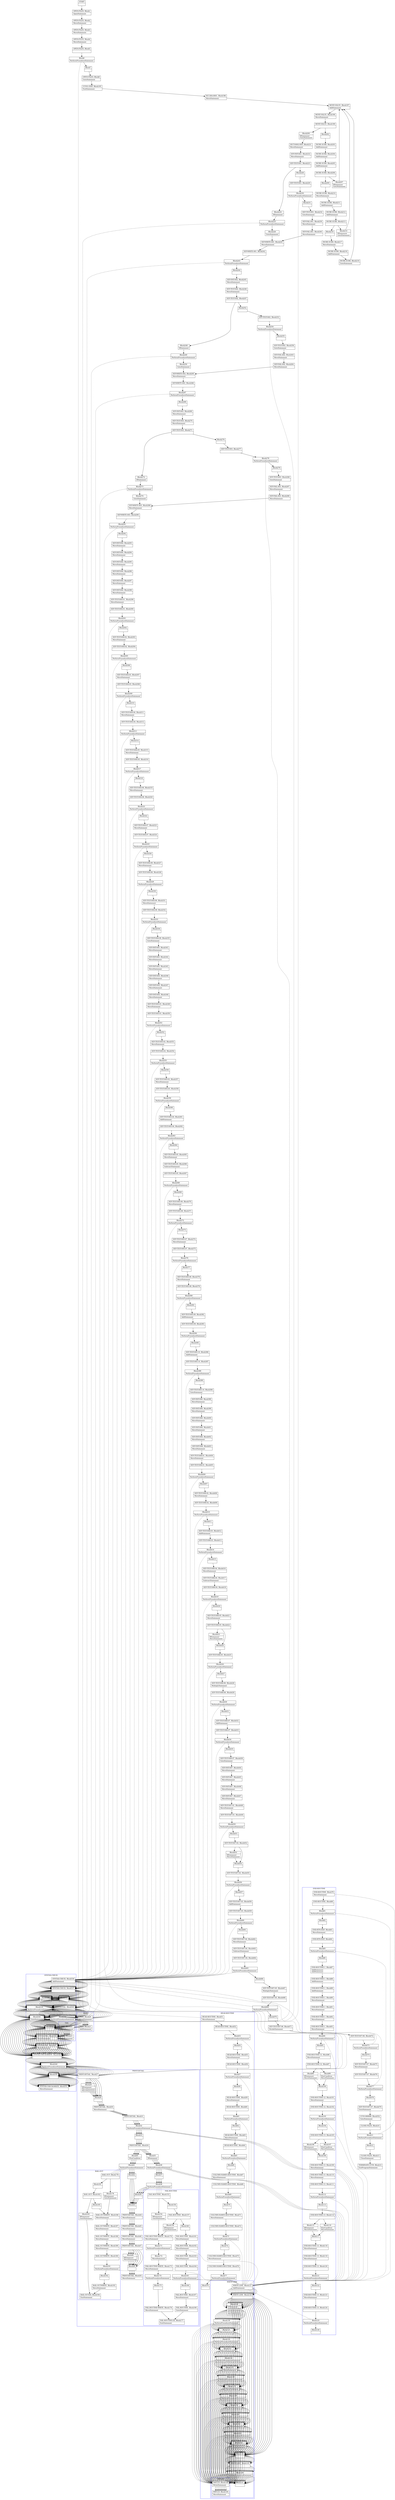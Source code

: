 digraph Cfg {
compound=true;
node [
shape = "record"
]

edge [
arrowtail = "empty"
]
Block0 [
label = "{START|}"
]
Block1 [
label = "{OPEN-FILES. Block1|OpenStatement\l}"
]
Block2 [
label = "{OPEN-FILES. Block2|MoveStatement\l}"
]
Block3 [
label = "{OPEN-FILES. Block3|MoveStatement\l}"
]
Block4 [
label = "{OPEN-FILES. Block4|MoveStatement\l}"
]
Block5 [
label = "{OPEN-FILES. Block5|}"
]
Block6 [
label = "{Block6|PerformProcedureStatement\l}"
]
subgraph cluster_1{
color = blue;
label = "HEAD-ROUTINE";
Block51 [
label = "{HEAD-ROUTINE. Block51|MoveStatement\l}"
]
Block52 [
label = "{HEAD-ROUTINE. Block52|}"
]
Block53 [
label = "{Block53|PerformProcedureStatement\l}"
]
subgraph cluster_7{
color = blue;
label = "WRITE-LINE";
Block127 [
label = "{WRITE-LINE. Block127|AddStatement\l}"
]
Block128 [
label = "{WRITE-LINE. Block128|}"
]
Block129 [
label = "{Block129|IfStatement\lMoveStatement\lMoveStatement\lWriteStatement\lMoveStatement\l}"
]
Block130 [
label = "{Block130|PerformProcedureStatement\l}"
]
subgraph cluster_21{
color = blue;
label = "WRT-LN";
Block148 [
label = "{WRT-LN. Block148|WriteStatement\l}"
]
Block149 [
label = "{WRT-LN. Block149|MoveStatement\l}"
]
Block148 -> Block149

}
Block130 -> Block148 [style=dashed, arrowhead=none]

Block131 [
label = "{Block131|MoveStatement\l}"
]
Block132 [
label = "{Block132|PerformProcedureStatement\l}"
]
subgraph cluster_22{
color = blue;
label = "WRT-LN";
Block148 [
label = "{WRT-LN. Block148|WriteStatement\l}"
]
Block149 [
label = "{WRT-LN. Block149|MoveStatement\l}"
]
Block148 -> Block149

}
Block132 -> Block148 [style=dashed, arrowhead=none]

Block133 [
label = "{Block133|MoveStatement\l}"
]
Block134 [
label = "{Block134|PerformProcedureStatement\l}"
]
subgraph cluster_23{
color = blue;
label = "WRT-LN";
Block148 [
label = "{WRT-LN. Block148|WriteStatement\l}"
]
Block149 [
label = "{WRT-LN. Block149|MoveStatement\l}"
]
Block148 -> Block149

}
Block134 -> Block148 [style=dashed, arrowhead=none]

Block135 [
label = "{Block135|MoveStatement\l}"
]
Block136 [
label = "{Block136|PerformProcedureStatement\l}"
]
subgraph cluster_24{
color = blue;
label = "WRT-LN";
Block148 [
label = "{WRT-LN. Block148|WriteStatement\l}"
]
Block149 [
label = "{WRT-LN. Block149|MoveStatement\l}"
]
Block148 -> Block149

}
Block136 -> Block148 [style=dashed, arrowhead=none]

Block137 [
label = "{Block137|MoveStatement\l}"
]
Block138 [
label = "{Block138|PerformProcedureStatement\l}"
]
subgraph cluster_25{
color = blue;
label = "WRT-LN";
Block148 [
label = "{WRT-LN. Block148|WriteStatement\l}"
]
Block149 [
label = "{WRT-LN. Block149|MoveStatement\l}"
]
Block148 -> Block149

}
Block138 -> Block148 [style=dashed, arrowhead=none]

Block139 [
label = "{Block139|MoveStatement\l}"
]
Block140 [
label = "{Block140|PerformProcedureStatement\l}"
]
subgraph cluster_26{
color = blue;
label = "WRT-LN";
Block148 [
label = "{WRT-LN. Block148|WriteStatement\l}"
]
Block149 [
label = "{WRT-LN. Block149|MoveStatement\l}"
]
Block148 -> Block149

}
Block140 -> Block148 [style=dashed, arrowhead=none]

Block141 [
label = "{Block141|MoveStatement\l}"
]
Block142 [
label = "{Block142|PerformProcedureStatement\l}"
]
subgraph cluster_27{
color = blue;
label = "WRT-LN";
Block148 [
label = "{WRT-LN. Block148|WriteStatement\l}"
]
Block149 [
label = "{WRT-LN. Block149|MoveStatement\l}"
]
Block148 -> Block149

}
Block142 -> Block148 [style=dashed, arrowhead=none]

Block143 [
label = "{Block143|MoveStatement\lMoveStatement\l}"
]
Block144 [
label = "{Block144|}"
]
Block145 [
label = "{WRITE-LINE. Block145|}"
]
Block146 [
label = "{Block146|PerformProcedureStatement\l}"
]
subgraph cluster_28{
color = blue;
label = "WRT-LN";
Block148 [
label = "{WRT-LN. Block148|WriteStatement\l}"
]
Block149 [
label = "{WRT-LN. Block149|MoveStatement\l}"
]
Block148 -> Block149

}
Block146 -> Block148 [style=dashed, arrowhead=none]

Block147 [
label = "{Block147|}"
]
Block127 -> Block128
Block128 -> Block129
Block128 -> Block144
Block129 -> Block130
Block130 -> Block131
Block131 -> Block132
Block132 -> Block133
Block133 -> Block134
Block134 -> Block135
Block135 -> Block136
Block136 -> Block137
Block137 -> Block138
Block138 -> Block139
Block139 -> Block140
Block140 -> Block141
Block141 -> Block142
Block142 -> Block143
Block143 -> Block144
Block144 -> Block145
Block145 -> Block146
Block146 -> Block147

}
Block53 -> Block127 [style=dashed, arrowhead=none]

Block54 [
label = "{Block54|}"
]
Block55 [
label = "{HEAD-ROUTINE. Block55|MoveStatement\l}"
]
Block56 [
label = "{HEAD-ROUTINE. Block56|}"
]
Block57 [
label = "{Block57|PerformProcedureStatement\l}"
]
subgraph cluster_8{
color = blue;
label = "WRITE-LINE";
Block127 [
label = "{WRITE-LINE. Block127|AddStatement\l}"
]
Block128 [
label = "{WRITE-LINE. Block128|}"
]
Block129 [
label = "{Block129|IfStatement\lMoveStatement\lMoveStatement\lWriteStatement\lMoveStatement\l}"
]
Block130 [
label = "{Block130|PerformProcedureStatement\l}"
]
Block130 -> Block148 [style=dashed, arrowhead=none]

Block131 [
label = "{Block131|MoveStatement\l}"
]
Block132 [
label = "{Block132|PerformProcedureStatement\l}"
]
Block132 -> Block148 [style=dashed, arrowhead=none]

Block133 [
label = "{Block133|MoveStatement\l}"
]
Block134 [
label = "{Block134|PerformProcedureStatement\l}"
]
Block134 -> Block148 [style=dashed, arrowhead=none]

Block135 [
label = "{Block135|MoveStatement\l}"
]
Block136 [
label = "{Block136|PerformProcedureStatement\l}"
]
Block136 -> Block148 [style=dashed, arrowhead=none]

Block137 [
label = "{Block137|MoveStatement\l}"
]
Block138 [
label = "{Block138|PerformProcedureStatement\l}"
]
Block138 -> Block148 [style=dashed, arrowhead=none]

Block139 [
label = "{Block139|MoveStatement\l}"
]
Block140 [
label = "{Block140|PerformProcedureStatement\l}"
]
Block140 -> Block148 [style=dashed, arrowhead=none]

Block141 [
label = "{Block141|MoveStatement\l}"
]
Block142 [
label = "{Block142|PerformProcedureStatement\l}"
]
Block142 -> Block148 [style=dashed, arrowhead=none]

Block143 [
label = "{Block143|MoveStatement\lMoveStatement\l}"
]
Block144 [
label = "{Block144|}"
]
Block145 [
label = "{WRITE-LINE. Block145|}"
]
Block146 [
label = "{Block146|PerformProcedureStatement\l}"
]
Block146 -> Block148 [style=dashed, arrowhead=none]

Block147 [
label = "{Block147|}"
]
Block127 -> Block128
Block128 -> Block129
Block128 -> Block144
Block129 -> Block130
Block130 -> Block131
Block131 -> Block132
Block132 -> Block133
Block133 -> Block134
Block134 -> Block135
Block135 -> Block136
Block136 -> Block137
Block137 -> Block138
Block138 -> Block139
Block139 -> Block140
Block140 -> Block141
Block141 -> Block142
Block142 -> Block143
Block143 -> Block144
Block144 -> Block145
Block145 -> Block146
Block146 -> Block147

}
Block57 -> Block127 [style=dashed, arrowhead=none]

Block58 [
label = "{Block58|}"
]
Block59 [
label = "{HEAD-ROUTINE. Block59|MoveStatement\l}"
]
Block60 [
label = "{HEAD-ROUTINE. Block60|}"
]
Block61 [
label = "{Block61|PerformProcedureStatement\l}"
]
subgraph cluster_9{
color = blue;
label = "WRITE-LINE";
Block127 [
label = "{WRITE-LINE. Block127|AddStatement\l}"
]
Block128 [
label = "{WRITE-LINE. Block128|}"
]
Block129 [
label = "{Block129|IfStatement\lMoveStatement\lMoveStatement\lWriteStatement\lMoveStatement\l}"
]
Block130 [
label = "{Block130|PerformProcedureStatement\l}"
]
Block130 -> Block148 [style=dashed, arrowhead=none]

Block131 [
label = "{Block131|MoveStatement\l}"
]
Block132 [
label = "{Block132|PerformProcedureStatement\l}"
]
Block132 -> Block148 [style=dashed, arrowhead=none]

Block133 [
label = "{Block133|MoveStatement\l}"
]
Block134 [
label = "{Block134|PerformProcedureStatement\l}"
]
Block134 -> Block148 [style=dashed, arrowhead=none]

Block135 [
label = "{Block135|MoveStatement\l}"
]
Block136 [
label = "{Block136|PerformProcedureStatement\l}"
]
Block136 -> Block148 [style=dashed, arrowhead=none]

Block137 [
label = "{Block137|MoveStatement\l}"
]
Block138 [
label = "{Block138|PerformProcedureStatement\l}"
]
Block138 -> Block148 [style=dashed, arrowhead=none]

Block139 [
label = "{Block139|MoveStatement\l}"
]
Block140 [
label = "{Block140|PerformProcedureStatement\l}"
]
Block140 -> Block148 [style=dashed, arrowhead=none]

Block141 [
label = "{Block141|MoveStatement\l}"
]
Block142 [
label = "{Block142|PerformProcedureStatement\l}"
]
Block142 -> Block148 [style=dashed, arrowhead=none]

Block143 [
label = "{Block143|MoveStatement\lMoveStatement\l}"
]
Block144 [
label = "{Block144|}"
]
Block145 [
label = "{WRITE-LINE. Block145|}"
]
Block146 [
label = "{Block146|PerformProcedureStatement\l}"
]
Block146 -> Block148 [style=dashed, arrowhead=none]

Block147 [
label = "{Block147|}"
]
Block127 -> Block128
Block128 -> Block129
Block128 -> Block144
Block129 -> Block130
Block130 -> Block131
Block131 -> Block132
Block132 -> Block133
Block133 -> Block134
Block134 -> Block135
Block135 -> Block136
Block136 -> Block137
Block137 -> Block138
Block138 -> Block139
Block139 -> Block140
Block140 -> Block141
Block141 -> Block142
Block142 -> Block143
Block143 -> Block144
Block144 -> Block145
Block145 -> Block146
Block146 -> Block147

}
Block61 -> Block127 [style=dashed, arrowhead=none]

Block62 [
label = "{Block62|}"
]
Block63 [
label = "{HEAD-ROUTINE. Block63|MoveStatement\l}"
]
Block64 [
label = "{HEAD-ROUTINE. Block64|}"
]
Block65 [
label = "{Block65|PerformProcedureStatement\l}"
]
subgraph cluster_10{
color = blue;
label = "WRITE-LINE";
Block127 [
label = "{WRITE-LINE. Block127|AddStatement\l}"
]
Block128 [
label = "{WRITE-LINE. Block128|}"
]
Block129 [
label = "{Block129|IfStatement\lMoveStatement\lMoveStatement\lWriteStatement\lMoveStatement\l}"
]
Block130 [
label = "{Block130|PerformProcedureStatement\l}"
]
Block130 -> Block148 [style=dashed, arrowhead=none]

Block131 [
label = "{Block131|MoveStatement\l}"
]
Block132 [
label = "{Block132|PerformProcedureStatement\l}"
]
Block132 -> Block148 [style=dashed, arrowhead=none]

Block133 [
label = "{Block133|MoveStatement\l}"
]
Block134 [
label = "{Block134|PerformProcedureStatement\l}"
]
Block134 -> Block148 [style=dashed, arrowhead=none]

Block135 [
label = "{Block135|MoveStatement\l}"
]
Block136 [
label = "{Block136|PerformProcedureStatement\l}"
]
Block136 -> Block148 [style=dashed, arrowhead=none]

Block137 [
label = "{Block137|MoveStatement\l}"
]
Block138 [
label = "{Block138|PerformProcedureStatement\l}"
]
Block138 -> Block148 [style=dashed, arrowhead=none]

Block139 [
label = "{Block139|MoveStatement\l}"
]
Block140 [
label = "{Block140|PerformProcedureStatement\l}"
]
Block140 -> Block148 [style=dashed, arrowhead=none]

Block141 [
label = "{Block141|MoveStatement\l}"
]
Block142 [
label = "{Block142|PerformProcedureStatement\l}"
]
Block142 -> Block148 [style=dashed, arrowhead=none]

Block143 [
label = "{Block143|MoveStatement\lMoveStatement\l}"
]
Block144 [
label = "{Block144|}"
]
Block145 [
label = "{WRITE-LINE. Block145|}"
]
Block146 [
label = "{Block146|PerformProcedureStatement\l}"
]
Block146 -> Block148 [style=dashed, arrowhead=none]

Block147 [
label = "{Block147|}"
]
Block127 -> Block128
Block128 -> Block129
Block128 -> Block144
Block129 -> Block130
Block130 -> Block131
Block131 -> Block132
Block132 -> Block133
Block133 -> Block134
Block134 -> Block135
Block135 -> Block136
Block136 -> Block137
Block137 -> Block138
Block138 -> Block139
Block139 -> Block140
Block140 -> Block141
Block141 -> Block142
Block142 -> Block143
Block143 -> Block144
Block144 -> Block145
Block145 -> Block146
Block146 -> Block147

}
Block65 -> Block127 [style=dashed, arrowhead=none]

Block66 [
label = "{Block66|}"
]
Block67 [
label = "{COLUMN-NAMES-ROUTINE. Block67|MoveStatement\l}"
]
Block68 [
label = "{COLUMN-NAMES-ROUTINE. Block68|}"
]
Block69 [
label = "{Block69|PerformProcedureStatement\l}"
]
subgraph cluster_11{
color = blue;
label = "WRITE-LINE";
Block127 [
label = "{WRITE-LINE. Block127|AddStatement\l}"
]
Block128 [
label = "{WRITE-LINE. Block128|}"
]
Block129 [
label = "{Block129|IfStatement\lMoveStatement\lMoveStatement\lWriteStatement\lMoveStatement\l}"
]
Block130 [
label = "{Block130|PerformProcedureStatement\l}"
]
Block130 -> Block148 [style=dashed, arrowhead=none]

Block131 [
label = "{Block131|MoveStatement\l}"
]
Block132 [
label = "{Block132|PerformProcedureStatement\l}"
]
Block132 -> Block148 [style=dashed, arrowhead=none]

Block133 [
label = "{Block133|MoveStatement\l}"
]
Block134 [
label = "{Block134|PerformProcedureStatement\l}"
]
Block134 -> Block148 [style=dashed, arrowhead=none]

Block135 [
label = "{Block135|MoveStatement\l}"
]
Block136 [
label = "{Block136|PerformProcedureStatement\l}"
]
Block136 -> Block148 [style=dashed, arrowhead=none]

Block137 [
label = "{Block137|MoveStatement\l}"
]
Block138 [
label = "{Block138|PerformProcedureStatement\l}"
]
Block138 -> Block148 [style=dashed, arrowhead=none]

Block139 [
label = "{Block139|MoveStatement\l}"
]
Block140 [
label = "{Block140|PerformProcedureStatement\l}"
]
Block140 -> Block148 [style=dashed, arrowhead=none]

Block141 [
label = "{Block141|MoveStatement\l}"
]
Block142 [
label = "{Block142|PerformProcedureStatement\l}"
]
Block142 -> Block148 [style=dashed, arrowhead=none]

Block143 [
label = "{Block143|MoveStatement\lMoveStatement\l}"
]
Block144 [
label = "{Block144|}"
]
Block145 [
label = "{WRITE-LINE. Block145|}"
]
Block146 [
label = "{Block146|PerformProcedureStatement\l}"
]
Block146 -> Block148 [style=dashed, arrowhead=none]

Block147 [
label = "{Block147|}"
]
Block127 -> Block128
Block128 -> Block129
Block128 -> Block144
Block129 -> Block130
Block130 -> Block131
Block131 -> Block132
Block132 -> Block133
Block133 -> Block134
Block134 -> Block135
Block135 -> Block136
Block136 -> Block137
Block137 -> Block138
Block138 -> Block139
Block139 -> Block140
Block140 -> Block141
Block141 -> Block142
Block142 -> Block143
Block143 -> Block144
Block144 -> Block145
Block145 -> Block146
Block146 -> Block147

}
Block69 -> Block127 [style=dashed, arrowhead=none]

Block70 [
label = "{Block70|}"
]
Block71 [
label = "{COLUMN-NAMES-ROUTINE. Block71|MoveStatement\l}"
]
Block72 [
label = "{COLUMN-NAMES-ROUTINE. Block72|}"
]
Block73 [
label = "{Block73|PerformProcedureStatement\l}"
]
subgraph cluster_12{
color = blue;
label = "WRITE-LINE";
Block127 [
label = "{WRITE-LINE. Block127|AddStatement\l}"
]
Block128 [
label = "{WRITE-LINE. Block128|}"
]
Block129 [
label = "{Block129|IfStatement\lMoveStatement\lMoveStatement\lWriteStatement\lMoveStatement\l}"
]
Block130 [
label = "{Block130|PerformProcedureStatement\l}"
]
Block130 -> Block148 [style=dashed, arrowhead=none]

Block131 [
label = "{Block131|MoveStatement\l}"
]
Block132 [
label = "{Block132|PerformProcedureStatement\l}"
]
Block132 -> Block148 [style=dashed, arrowhead=none]

Block133 [
label = "{Block133|MoveStatement\l}"
]
Block134 [
label = "{Block134|PerformProcedureStatement\l}"
]
Block134 -> Block148 [style=dashed, arrowhead=none]

Block135 [
label = "{Block135|MoveStatement\l}"
]
Block136 [
label = "{Block136|PerformProcedureStatement\l}"
]
Block136 -> Block148 [style=dashed, arrowhead=none]

Block137 [
label = "{Block137|MoveStatement\l}"
]
Block138 [
label = "{Block138|PerformProcedureStatement\l}"
]
Block138 -> Block148 [style=dashed, arrowhead=none]

Block139 [
label = "{Block139|MoveStatement\l}"
]
Block140 [
label = "{Block140|PerformProcedureStatement\l}"
]
Block140 -> Block148 [style=dashed, arrowhead=none]

Block141 [
label = "{Block141|MoveStatement\l}"
]
Block142 [
label = "{Block142|PerformProcedureStatement\l}"
]
Block142 -> Block148 [style=dashed, arrowhead=none]

Block143 [
label = "{Block143|MoveStatement\lMoveStatement\l}"
]
Block144 [
label = "{Block144|}"
]
Block145 [
label = "{WRITE-LINE. Block145|}"
]
Block146 [
label = "{Block146|PerformProcedureStatement\l}"
]
Block146 -> Block148 [style=dashed, arrowhead=none]

Block147 [
label = "{Block147|}"
]
Block127 -> Block128
Block128 -> Block129
Block128 -> Block144
Block129 -> Block130
Block130 -> Block131
Block131 -> Block132
Block132 -> Block133
Block133 -> Block134
Block134 -> Block135
Block135 -> Block136
Block136 -> Block137
Block137 -> Block138
Block138 -> Block139
Block139 -> Block140
Block140 -> Block141
Block141 -> Block142
Block142 -> Block143
Block143 -> Block144
Block144 -> Block145
Block145 -> Block146
Block146 -> Block147

}
Block73 -> Block127 [style=dashed, arrowhead=none]

Block74 [
label = "{Block74|}"
]
Block75 [
label = "{COLUMN-NAMES-ROUTINE. Block75|MoveStatement\l}"
]
Block76 [
label = "{COLUMN-NAMES-ROUTINE. Block76|}"
]
Block77 [
label = "{Block77|PerformProcedureStatement\l}"
]
subgraph cluster_13{
color = blue;
label = "WRITE-LINE";
Block127 [
label = "{WRITE-LINE. Block127|AddStatement\l}"
]
Block128 [
label = "{WRITE-LINE. Block128|}"
]
Block129 [
label = "{Block129|IfStatement\lMoveStatement\lMoveStatement\lWriteStatement\lMoveStatement\l}"
]
Block130 [
label = "{Block130|PerformProcedureStatement\l}"
]
Block130 -> Block148 [style=dashed, arrowhead=none]

Block131 [
label = "{Block131|MoveStatement\l}"
]
Block132 [
label = "{Block132|PerformProcedureStatement\l}"
]
Block132 -> Block148 [style=dashed, arrowhead=none]

Block133 [
label = "{Block133|MoveStatement\l}"
]
Block134 [
label = "{Block134|PerformProcedureStatement\l}"
]
Block134 -> Block148 [style=dashed, arrowhead=none]

Block135 [
label = "{Block135|MoveStatement\l}"
]
Block136 [
label = "{Block136|PerformProcedureStatement\l}"
]
Block136 -> Block148 [style=dashed, arrowhead=none]

Block137 [
label = "{Block137|MoveStatement\l}"
]
Block138 [
label = "{Block138|PerformProcedureStatement\l}"
]
Block138 -> Block148 [style=dashed, arrowhead=none]

Block139 [
label = "{Block139|MoveStatement\l}"
]
Block140 [
label = "{Block140|PerformProcedureStatement\l}"
]
Block140 -> Block148 [style=dashed, arrowhead=none]

Block141 [
label = "{Block141|MoveStatement\l}"
]
Block142 [
label = "{Block142|PerformProcedureStatement\l}"
]
Block142 -> Block148 [style=dashed, arrowhead=none]

Block143 [
label = "{Block143|MoveStatement\lMoveStatement\l}"
]
Block144 [
label = "{Block144|}"
]
Block145 [
label = "{WRITE-LINE. Block145|}"
]
Block146 [
label = "{Block146|PerformProcedureStatement\l}"
]
Block146 -> Block148 [style=dashed, arrowhead=none]

Block147 [
label = "{Block147|}"
]
Block127 -> Block128
Block128 -> Block129
Block128 -> Block144
Block129 -> Block130
Block130 -> Block131
Block131 -> Block132
Block132 -> Block133
Block133 -> Block134
Block134 -> Block135
Block135 -> Block136
Block136 -> Block137
Block137 -> Block138
Block138 -> Block139
Block139 -> Block140
Block140 -> Block141
Block141 -> Block142
Block142 -> Block143
Block143 -> Block144
Block144 -> Block145
Block145 -> Block146
Block146 -> Block147

}
Block77 -> Block127 [style=dashed, arrowhead=none]

Block78 [
label = "{Block78|}"
]
Block51 -> Block52
Block52 -> Block53
Block53 -> Block54
Block54 -> Block55
Block55 -> Block56
Block56 -> Block57
Block57 -> Block58
Block58 -> Block59
Block59 -> Block60
Block60 -> Block61
Block61 -> Block62
Block62 -> Block63
Block63 -> Block64
Block64 -> Block65
Block65 -> Block66
Block66 -> Block67
Block67 -> Block68
Block68 -> Block69
Block69 -> Block70
Block70 -> Block71
Block71 -> Block72
Block72 -> Block73
Block73 -> Block74
Block74 -> Block75
Block75 -> Block76
Block76 -> Block77
Block77 -> Block78

}
Block6 -> Block51 [style=dashed, arrowhead=none]

Block7 [
label = "{Block7|}"
]
Block8 [
label = "{OPEN-FILES. Block8|GotoStatement\l}"
]
Block195 [
label = "{CCVS1-EXIT. Block195|ExitStatement\l}"
]
Block196 [
label = "{NC138A-0001. Block196|MoveStatement\l}"
]
Block197 [
label = "{MOVE-VALUE. Block197|AddStatement\l}"
]
Block198 [
label = "{MOVE-VALUE. Block198|MoveStatement\l}"
]
Block199 [
label = "{MOVE-VALUE. Block199|}"
]
Block200 [
label = "{Block200|IfStatement\lGotoStatement\l}"
]
Block221 [
label = "{SECT-0002-INIT. Block221|MoveStatement\l}"
]
Block222 [
label = "{SEP-INIT-001. Block222|MoveStatement\l}"
]
Block223 [
label = "{SEP-TEST-001. Block223|}"
]
Block224 [
label = "{Block224|IfStatement\l}"
]
Block225 [
label = "{Block225|PerformProcedureStatement\l}"
]
subgraph cluster_34{
color = blue;
label = "PASS";
Block20 [
label = "{PASS. Block20|MoveStatement\l}"
]
Block21 [
label = "{PASS. Block21|AddStatement\l}"
]
Block20 -> Block21

}
Block225 -> Block20 [style=dashed, arrowhead=none]

Block226 [
label = "{Block226|GotoStatement\l}"
]
Block241 [
label = "{SEP-WRITE-001. Block241|MoveStatement\l}"
]
Block242 [
label = "{SEP-WRITE-001. Block242|}"
]
Block243 [
label = "{Block243|PerformProcedureStatement\l}"
]
subgraph cluster_37{
color = blue;
label = "PRINT-DETAIL";
Block27 [
label = "{PRINT-DETAIL. Block27|}"
]
Block28 [
label = "{Block28|IfStatement\lMoveStatement\lMoveStatement\l}"
]
Block29 [
label = "{Block29|}"
]
Block30 [
label = "{PRINT-DETAIL. Block30|MoveStatement\l}"
]
Block31 [
label = "{PRINT-DETAIL. Block31|}"
]
Block32 [
label = "{Block32|PerformProcedureStatement\l}"
]
subgraph cluster_3{
color = blue;
label = "WRITE-LINE";
Block127 [
label = "{WRITE-LINE. Block127|AddStatement\l}"
]
Block128 [
label = "{WRITE-LINE. Block128|}"
]
Block129 [
label = "{Block129|IfStatement\lMoveStatement\lMoveStatement\lWriteStatement\lMoveStatement\l}"
]
Block130 [
label = "{Block130|PerformProcedureStatement\l}"
]
Block130 -> Block148 [style=dashed, arrowhead=none]

Block131 [
label = "{Block131|MoveStatement\l}"
]
Block132 [
label = "{Block132|PerformProcedureStatement\l}"
]
Block132 -> Block148 [style=dashed, arrowhead=none]

Block133 [
label = "{Block133|MoveStatement\l}"
]
Block134 [
label = "{Block134|PerformProcedureStatement\l}"
]
Block134 -> Block148 [style=dashed, arrowhead=none]

Block135 [
label = "{Block135|MoveStatement\l}"
]
Block136 [
label = "{Block136|PerformProcedureStatement\l}"
]
Block136 -> Block148 [style=dashed, arrowhead=none]

Block137 [
label = "{Block137|MoveStatement\l}"
]
Block138 [
label = "{Block138|PerformProcedureStatement\l}"
]
Block138 -> Block148 [style=dashed, arrowhead=none]

Block139 [
label = "{Block139|MoveStatement\l}"
]
Block140 [
label = "{Block140|PerformProcedureStatement\l}"
]
Block140 -> Block148 [style=dashed, arrowhead=none]

Block141 [
label = "{Block141|MoveStatement\l}"
]
Block142 [
label = "{Block142|PerformProcedureStatement\l}"
]
Block142 -> Block148 [style=dashed, arrowhead=none]

Block143 [
label = "{Block143|MoveStatement\lMoveStatement\l}"
]
Block144 [
label = "{Block144|}"
]
Block145 [
label = "{WRITE-LINE. Block145|}"
]
Block146 [
label = "{Block146|PerformProcedureStatement\l}"
]
Block146 -> Block148 [style=dashed, arrowhead=none]

Block147 [
label = "{Block147|}"
]
Block127 -> Block128
Block128 -> Block129
Block128 -> Block144
Block129 -> Block130
Block130 -> Block131
Block131 -> Block132
Block132 -> Block133
Block133 -> Block134
Block134 -> Block135
Block135 -> Block136
Block136 -> Block137
Block137 -> Block138
Block138 -> Block139
Block139 -> Block140
Block140 -> Block141
Block141 -> Block142
Block142 -> Block143
Block143 -> Block144
Block144 -> Block145
Block145 -> Block146
Block146 -> Block147

}
Block32 -> Block127 [style=dashed, arrowhead=none]

Block33 [
label = "{Block33|}"
]
Block34 [
label = "{PRINT-DETAIL. Block34|}"
]
Block35 [
label = "{Block35|IfStatement\l}"
]
Block36 [
label = "{Block36|PerformProcedureStatement\l}"
]
subgraph cluster_4{
color = blue;
label = "WRITE-LINE";
Block127 [
label = "{WRITE-LINE. Block127|AddStatement\l}"
]
Block128 [
label = "{WRITE-LINE. Block128|}"
]
Block129 [
label = "{Block129|IfStatement\lMoveStatement\lMoveStatement\lWriteStatement\lMoveStatement\l}"
]
Block130 [
label = "{Block130|PerformProcedureStatement\l}"
]
Block130 -> Block148 [style=dashed, arrowhead=none]

Block131 [
label = "{Block131|MoveStatement\l}"
]
Block132 [
label = "{Block132|PerformProcedureStatement\l}"
]
Block132 -> Block148 [style=dashed, arrowhead=none]

Block133 [
label = "{Block133|MoveStatement\l}"
]
Block134 [
label = "{Block134|PerformProcedureStatement\l}"
]
Block134 -> Block148 [style=dashed, arrowhead=none]

Block135 [
label = "{Block135|MoveStatement\l}"
]
Block136 [
label = "{Block136|PerformProcedureStatement\l}"
]
Block136 -> Block148 [style=dashed, arrowhead=none]

Block137 [
label = "{Block137|MoveStatement\l}"
]
Block138 [
label = "{Block138|PerformProcedureStatement\l}"
]
Block138 -> Block148 [style=dashed, arrowhead=none]

Block139 [
label = "{Block139|MoveStatement\l}"
]
Block140 [
label = "{Block140|PerformProcedureStatement\l}"
]
Block140 -> Block148 [style=dashed, arrowhead=none]

Block141 [
label = "{Block141|MoveStatement\l}"
]
Block142 [
label = "{Block142|PerformProcedureStatement\l}"
]
Block142 -> Block148 [style=dashed, arrowhead=none]

Block143 [
label = "{Block143|MoveStatement\lMoveStatement\l}"
]
Block144 [
label = "{Block144|}"
]
Block145 [
label = "{WRITE-LINE. Block145|}"
]
Block146 [
label = "{Block146|PerformProcedureStatement\l}"
]
Block146 -> Block148 [style=dashed, arrowhead=none]

Block147 [
label = "{Block147|}"
]
Block127 -> Block128
Block128 -> Block129
Block128 -> Block144
Block129 -> Block130
Block130 -> Block131
Block131 -> Block132
Block132 -> Block133
Block133 -> Block134
Block134 -> Block135
Block135 -> Block136
Block136 -> Block137
Block137 -> Block138
Block138 -> Block139
Block139 -> Block140
Block140 -> Block141
Block141 -> Block142
Block142 -> Block143
Block143 -> Block144
Block144 -> Block145
Block145 -> Block146
Block146 -> Block147

}
Block36 -> Block127 [style=dashed, arrowhead=none]

Block37 [
label = "{Block37|}"
]
Block38 [
label = "{Block38|PerformProcedureStatement\l}"
]
subgraph cluster_5{
color = blue;
label = "FAIL-ROUTINE";
Block153 [
label = "{FAIL-ROUTINE. Block153|}"
]
Block154 [
label = "{Block154|IfStatement\lGotoStatement\l}"
]
Block170 [
label = "{FAIL-ROUTINE-WRITE. Block170|MoveStatement\l}"
]
Block171 [
label = "{Block171|PerformProcedureStatement\l}"
]
subgraph cluster_31{
color = blue;
label = "WRITE-LINE";
Block127 [
label = "{WRITE-LINE. Block127|AddStatement\l}"
]
Block128 [
label = "{WRITE-LINE. Block128|}"
]
Block129 [
label = "{Block129|IfStatement\lMoveStatement\lMoveStatement\lWriteStatement\lMoveStatement\l}"
]
Block130 [
label = "{Block130|PerformProcedureStatement\l}"
]
Block130 -> Block148 [style=dashed, arrowhead=none]

Block131 [
label = "{Block131|MoveStatement\l}"
]
Block132 [
label = "{Block132|PerformProcedureStatement\l}"
]
Block132 -> Block148 [style=dashed, arrowhead=none]

Block133 [
label = "{Block133|MoveStatement\l}"
]
Block134 [
label = "{Block134|PerformProcedureStatement\l}"
]
Block134 -> Block148 [style=dashed, arrowhead=none]

Block135 [
label = "{Block135|MoveStatement\l}"
]
Block136 [
label = "{Block136|PerformProcedureStatement\l}"
]
Block136 -> Block148 [style=dashed, arrowhead=none]

Block137 [
label = "{Block137|MoveStatement\l}"
]
Block138 [
label = "{Block138|PerformProcedureStatement\l}"
]
Block138 -> Block148 [style=dashed, arrowhead=none]

Block139 [
label = "{Block139|MoveStatement\l}"
]
Block140 [
label = "{Block140|PerformProcedureStatement\l}"
]
Block140 -> Block148 [style=dashed, arrowhead=none]

Block141 [
label = "{Block141|MoveStatement\l}"
]
Block142 [
label = "{Block142|PerformProcedureStatement\l}"
]
Block142 -> Block148 [style=dashed, arrowhead=none]

Block143 [
label = "{Block143|MoveStatement\lMoveStatement\l}"
]
Block144 [
label = "{Block144|}"
]
Block145 [
label = "{WRITE-LINE. Block145|}"
]
Block146 [
label = "{Block146|PerformProcedureStatement\l}"
]
Block146 -> Block148 [style=dashed, arrowhead=none]

Block147 [
label = "{Block147|}"
]
Block127 -> Block128
Block128 -> Block129
Block128 -> Block144
Block129 -> Block130
Block130 -> Block131
Block131 -> Block132
Block132 -> Block133
Block133 -> Block134
Block134 -> Block135
Block135 -> Block136
Block136 -> Block137
Block137 -> Block138
Block138 -> Block139
Block139 -> Block140
Block140 -> Block141
Block141 -> Block142
Block142 -> Block143
Block143 -> Block144
Block144 -> Block145
Block145 -> Block146
Block146 -> Block147

}
Block171 -> Block127 [style=dashed, arrowhead=none]

Block172 [
label = "{Block172|MoveStatement\l}"
]
Block173 [
label = "{FAIL-ROUTINE-WRITE. Block173|MoveStatement\l}"
]
Block174 [
label = "{Block174|PerformProcedureStatement\l}"
]
subgraph cluster_32{
color = blue;
label = "WRITE-LINE";
Block127 [
label = "{WRITE-LINE. Block127|AddStatement\l}"
]
Block128 [
label = "{WRITE-LINE. Block128|}"
]
Block129 [
label = "{Block129|IfStatement\lMoveStatement\lMoveStatement\lWriteStatement\lMoveStatement\l}"
]
Block130 [
label = "{Block130|PerformProcedureStatement\l}"
]
Block130 -> Block148 [style=dashed, arrowhead=none]

Block131 [
label = "{Block131|MoveStatement\l}"
]
Block132 [
label = "{Block132|PerformProcedureStatement\l}"
]
Block132 -> Block148 [style=dashed, arrowhead=none]

Block133 [
label = "{Block133|MoveStatement\l}"
]
Block134 [
label = "{Block134|PerformProcedureStatement\l}"
]
Block134 -> Block148 [style=dashed, arrowhead=none]

Block135 [
label = "{Block135|MoveStatement\l}"
]
Block136 [
label = "{Block136|PerformProcedureStatement\l}"
]
Block136 -> Block148 [style=dashed, arrowhead=none]

Block137 [
label = "{Block137|MoveStatement\l}"
]
Block138 [
label = "{Block138|PerformProcedureStatement\l}"
]
Block138 -> Block148 [style=dashed, arrowhead=none]

Block139 [
label = "{Block139|MoveStatement\l}"
]
Block140 [
label = "{Block140|PerformProcedureStatement\l}"
]
Block140 -> Block148 [style=dashed, arrowhead=none]

Block141 [
label = "{Block141|MoveStatement\l}"
]
Block142 [
label = "{Block142|PerformProcedureStatement\l}"
]
Block142 -> Block148 [style=dashed, arrowhead=none]

Block143 [
label = "{Block143|MoveStatement\lMoveStatement\l}"
]
Block144 [
label = "{Block144|}"
]
Block145 [
label = "{WRITE-LINE. Block145|}"
]
Block146 [
label = "{Block146|PerformProcedureStatement\l}"
]
Block146 -> Block148 [style=dashed, arrowhead=none]

Block147 [
label = "{Block147|}"
]
Block127 -> Block128
Block128 -> Block129
Block128 -> Block144
Block129 -> Block130
Block130 -> Block131
Block131 -> Block132
Block132 -> Block133
Block133 -> Block134
Block134 -> Block135
Block135 -> Block136
Block136 -> Block137
Block137 -> Block138
Block138 -> Block139
Block139 -> Block140
Block140 -> Block141
Block141 -> Block142
Block142 -> Block143
Block143 -> Block144
Block144 -> Block145
Block145 -> Block146
Block146 -> Block147

}
Block174 -> Block127 [style=dashed, arrowhead=none]

Block175 [
label = "{Block175|}"
]
Block176 [
label = "{FAIL-ROUTINE-WRITE. Block176|MoveStatement\l}"
]
Block177 [
label = "{FAIL-ROUTINE-EX. Block177|ExitStatement\l}"
]
Block156 [
label = "{Block156|}"
]
Block157 [
label = "{FAIL-ROUTINE. Block157|}"
]
Block158 [
label = "{Block158|IfStatement\lGotoStatement\l}"
]
Block160 [
label = "{Block160|}"
]
Block161 [
label = "{FAIL-ROUTINE. Block161|MoveStatement\l}"
]
Block162 [
label = "{FAIL-ROUTINE. Block162|MoveStatement\l}"
]
Block163 [
label = "{FAIL-ROUTINE. Block163|MoveStatement\l}"
]
Block164 [
label = "{FAIL-ROUTINE. Block164|}"
]
Block165 [
label = "{Block165|PerformProcedureStatement\l}"
]
subgraph cluster_30{
color = blue;
label = "WRITE-LINE";
Block127 [
label = "{WRITE-LINE. Block127|AddStatement\l}"
]
Block128 [
label = "{WRITE-LINE. Block128|}"
]
Block129 [
label = "{Block129|IfStatement\lMoveStatement\lMoveStatement\lWriteStatement\lMoveStatement\l}"
]
Block130 [
label = "{Block130|PerformProcedureStatement\l}"
]
Block130 -> Block148 [style=dashed, arrowhead=none]

Block131 [
label = "{Block131|MoveStatement\l}"
]
Block132 [
label = "{Block132|PerformProcedureStatement\l}"
]
Block132 -> Block148 [style=dashed, arrowhead=none]

Block133 [
label = "{Block133|MoveStatement\l}"
]
Block134 [
label = "{Block134|PerformProcedureStatement\l}"
]
Block134 -> Block148 [style=dashed, arrowhead=none]

Block135 [
label = "{Block135|MoveStatement\l}"
]
Block136 [
label = "{Block136|PerformProcedureStatement\l}"
]
Block136 -> Block148 [style=dashed, arrowhead=none]

Block137 [
label = "{Block137|MoveStatement\l}"
]
Block138 [
label = "{Block138|PerformProcedureStatement\l}"
]
Block138 -> Block148 [style=dashed, arrowhead=none]

Block139 [
label = "{Block139|MoveStatement\l}"
]
Block140 [
label = "{Block140|PerformProcedureStatement\l}"
]
Block140 -> Block148 [style=dashed, arrowhead=none]

Block141 [
label = "{Block141|MoveStatement\l}"
]
Block142 [
label = "{Block142|PerformProcedureStatement\l}"
]
Block142 -> Block148 [style=dashed, arrowhead=none]

Block143 [
label = "{Block143|MoveStatement\lMoveStatement\l}"
]
Block144 [
label = "{Block144|}"
]
Block145 [
label = "{WRITE-LINE. Block145|}"
]
Block146 [
label = "{Block146|PerformProcedureStatement\l}"
]
Block146 -> Block148 [style=dashed, arrowhead=none]

Block147 [
label = "{Block147|}"
]
Block127 -> Block128
Block128 -> Block129
Block128 -> Block144
Block129 -> Block130
Block130 -> Block131
Block131 -> Block132
Block132 -> Block133
Block133 -> Block134
Block134 -> Block135
Block135 -> Block136
Block136 -> Block137
Block137 -> Block138
Block138 -> Block139
Block139 -> Block140
Block140 -> Block141
Block141 -> Block142
Block142 -> Block143
Block143 -> Block144
Block144 -> Block145
Block145 -> Block146
Block146 -> Block147

}
Block165 -> Block127 [style=dashed, arrowhead=none]

Block166 [
label = "{Block166|}"
]
Block167 [
label = "{FAIL-ROUTINE. Block167|MoveStatement\l}"
]
Block168 [
label = "{FAIL-ROUTINE. Block168|GotoStatement\l}"
]
Block153 -> Block154
Block153 -> Block156
Block154 -> Block170
Block170 -> Block171
Block171 -> Block172
Block172 -> Block173
Block173 -> Block174
Block174 -> Block175
Block175 -> Block176
Block176 -> Block177
Block156 -> Block157
Block157 -> Block158
Block157 -> Block160
Block158 -> Block170
Block160 -> Block161
Block161 -> Block162
Block162 -> Block163
Block163 -> Block164
Block164 -> Block165
Block165 -> Block166
Block166 -> Block167
Block167 -> Block168
Block168 -> Block177

}
Block38 -> Block153 [style=dashed, arrowhead=none]

Block39 [
label = "{Block39|}"
]
Block43 [
label = "{Block43|}"
]
Block44 [
label = "{PRINT-DETAIL. Block44|MoveStatement\l}"
]
Block45 [
label = "{PRINT-DETAIL. Block45|MoveStatement\l}"
]
Block46 [
label = "{PRINT-DETAIL. Block46|MoveStatement\l}"
]
Block47 [
label = "{PRINT-DETAIL. Block47|}"
]
Block48 [
label = "{Block48|IfStatement\lMoveStatement\l}"
]
Block49 [
label = "{Block49|}"
]
Block50 [
label = "{PRINT-DETAIL. Block50|MoveStatement\l}"
]
Block40 [
label = "{Block40|ElseCondition\l}"
]
Block41 [
label = "{Block41|PerformProcedureStatement\l}"
]
subgraph cluster_6{
color = blue;
label = "BAIL-OUT";
Block178 [
label = "{BAIL-OUT. Block178|}"
]
Block179 [
label = "{Block179|IfStatement\lGotoStatement\l}"
]
Block186 [
label = "{BAIL-OUT-WRITE. Block186|MoveStatement\l}"
]
Block187 [
label = "{BAIL-OUT-WRITE. Block187|MoveStatement\l}"
]
Block188 [
label = "{BAIL-OUT-WRITE. Block188|MoveStatement\l}"
]
Block189 [
label = "{BAIL-OUT-WRITE. Block189|MoveStatement\l}"
]
Block190 [
label = "{BAIL-OUT-WRITE. Block190|}"
]
Block191 [
label = "{Block191|PerformProcedureStatement\l}"
]
subgraph cluster_33{
color = blue;
label = "WRITE-LINE";
Block127 [
label = "{WRITE-LINE. Block127|AddStatement\l}"
]
Block128 [
label = "{WRITE-LINE. Block128|}"
]
Block129 [
label = "{Block129|IfStatement\lMoveStatement\lMoveStatement\lWriteStatement\lMoveStatement\l}"
]
Block130 [
label = "{Block130|PerformProcedureStatement\l}"
]
Block130 -> Block148 [style=dashed, arrowhead=none]

Block131 [
label = "{Block131|MoveStatement\l}"
]
Block132 [
label = "{Block132|PerformProcedureStatement\l}"
]
Block132 -> Block148 [style=dashed, arrowhead=none]

Block133 [
label = "{Block133|MoveStatement\l}"
]
Block134 [
label = "{Block134|PerformProcedureStatement\l}"
]
Block134 -> Block148 [style=dashed, arrowhead=none]

Block135 [
label = "{Block135|MoveStatement\l}"
]
Block136 [
label = "{Block136|PerformProcedureStatement\l}"
]
Block136 -> Block148 [style=dashed, arrowhead=none]

Block137 [
label = "{Block137|MoveStatement\l}"
]
Block138 [
label = "{Block138|PerformProcedureStatement\l}"
]
Block138 -> Block148 [style=dashed, arrowhead=none]

Block139 [
label = "{Block139|MoveStatement\l}"
]
Block140 [
label = "{Block140|PerformProcedureStatement\l}"
]
Block140 -> Block148 [style=dashed, arrowhead=none]

Block141 [
label = "{Block141|MoveStatement\l}"
]
Block142 [
label = "{Block142|PerformProcedureStatement\l}"
]
Block142 -> Block148 [style=dashed, arrowhead=none]

Block143 [
label = "{Block143|MoveStatement\lMoveStatement\l}"
]
Block144 [
label = "{Block144|}"
]
Block145 [
label = "{WRITE-LINE. Block145|}"
]
Block146 [
label = "{Block146|PerformProcedureStatement\l}"
]
Block146 -> Block148 [style=dashed, arrowhead=none]

Block147 [
label = "{Block147|}"
]
Block127 -> Block128
Block128 -> Block129
Block128 -> Block144
Block129 -> Block130
Block130 -> Block131
Block131 -> Block132
Block132 -> Block133
Block133 -> Block134
Block134 -> Block135
Block135 -> Block136
Block136 -> Block137
Block137 -> Block138
Block138 -> Block139
Block139 -> Block140
Block140 -> Block141
Block141 -> Block142
Block142 -> Block143
Block143 -> Block144
Block144 -> Block145
Block145 -> Block146
Block146 -> Block147

}
Block191 -> Block127 [style=dashed, arrowhead=none]

Block192 [
label = "{Block192|}"
]
Block193 [
label = "{BAIL-OUT-WRITE. Block193|MoveStatement\l}"
]
Block194 [
label = "{BAIL-OUT-EX. Block194|ExitStatement\l}"
]
Block181 [
label = "{Block181|}"
]
Block182 [
label = "{BAIL-OUT. Block182|}"
]
Block183 [
label = "{Block183|IfStatement\lGotoStatement\l}"
]
Block185 [
label = "{Block185|}"
]
Block178 -> Block179
Block178 -> Block181
Block179 -> Block186
Block186 -> Block187
Block187 -> Block188
Block188 -> Block189
Block189 -> Block190
Block190 -> Block191
Block191 -> Block192
Block192 -> Block193
Block193 -> Block194
Block181 -> Block182
Block182 -> Block183
Block182 -> Block185
Block183 -> Block194
Block185 -> Block186

}
Block41 -> Block178 [style=dashed, arrowhead=none]

Block42 [
label = "{Block42|}"
]
Block27 -> Block28
Block27 -> Block29
Block28 -> Block29
Block29 -> Block30
Block30 -> Block31
Block31 -> Block32
Block32 -> Block33
Block33 -> Block34
Block34 -> Block35
Block34 -> Block40
Block35 -> Block36
Block36 -> Block37
Block37 -> Block38
Block38 -> Block39
Block39 -> Block43
Block43 -> Block44
Block44 -> Block45
Block45 -> Block46
Block46 -> Block47
Block47 -> Block48
Block47 -> Block49
Block48 -> Block49
Block49 -> Block50
Block40 -> Block41
Block41 -> Block42
Block42 -> Block43

}
Block243 -> Block27 [style=dashed, arrowhead=none]

Block244 [
label = "{Block244|}"
]
Block245 [
label = "{SEP-INIT-002. Block245|MoveStatement\l}"
]
Block246 [
label = "{SEP-TEST-002. Block246|MoveStatement\l}"
]
Block247 [
label = "{SEP-TEST-002. Block247|}"
]
Block248 [
label = "{Block248|IfStatement\l}"
]
Block249 [
label = "{Block249|PerformProcedureStatement\l}"
]
subgraph cluster_38{
color = blue;
label = "PASS";
Block20 [
label = "{PASS. Block20|MoveStatement\l}"
]
Block21 [
label = "{PASS. Block21|AddStatement\l}"
]
Block20 -> Block21

}
Block249 -> Block20 [style=dashed, arrowhead=none]

Block250 [
label = "{Block250|GotoStatement\l}"
]
Block265 [
label = "{SEP-WRITE-002. Block265|MoveStatement\l}"
]
Block266 [
label = "{SEP-WRITE-002. Block266|}"
]
Block267 [
label = "{Block267|PerformProcedureStatement\l}"
]
subgraph cluster_41{
color = blue;
label = "PRINT-DETAIL";
Block27 [
label = "{PRINT-DETAIL. Block27|}"
]
Block28 [
label = "{Block28|IfStatement\lMoveStatement\lMoveStatement\l}"
]
Block29 [
label = "{Block29|}"
]
Block30 [
label = "{PRINT-DETAIL. Block30|MoveStatement\l}"
]
Block31 [
label = "{PRINT-DETAIL. Block31|}"
]
Block32 [
label = "{Block32|PerformProcedureStatement\l}"
]
Block32 -> Block127 [style=dashed, arrowhead=none]

Block33 [
label = "{Block33|}"
]
Block34 [
label = "{PRINT-DETAIL. Block34|}"
]
Block35 [
label = "{Block35|IfStatement\l}"
]
Block36 [
label = "{Block36|PerformProcedureStatement\l}"
]
Block36 -> Block127 [style=dashed, arrowhead=none]

Block37 [
label = "{Block37|}"
]
Block38 [
label = "{Block38|PerformProcedureStatement\l}"
]
Block38 -> Block153 [style=dashed, arrowhead=none]

Block39 [
label = "{Block39|}"
]
Block43 [
label = "{Block43|}"
]
Block44 [
label = "{PRINT-DETAIL. Block44|MoveStatement\l}"
]
Block45 [
label = "{PRINT-DETAIL. Block45|MoveStatement\l}"
]
Block46 [
label = "{PRINT-DETAIL. Block46|MoveStatement\l}"
]
Block47 [
label = "{PRINT-DETAIL. Block47|}"
]
Block48 [
label = "{Block48|IfStatement\lMoveStatement\l}"
]
Block49 [
label = "{Block49|}"
]
Block50 [
label = "{PRINT-DETAIL. Block50|MoveStatement\l}"
]
Block40 [
label = "{Block40|ElseCondition\l}"
]
Block41 [
label = "{Block41|PerformProcedureStatement\l}"
]
Block41 -> Block178 [style=dashed, arrowhead=none]

Block42 [
label = "{Block42|}"
]
Block27 -> Block28
Block27 -> Block29
Block28 -> Block29
Block29 -> Block30
Block30 -> Block31
Block31 -> Block32
Block32 -> Block33
Block33 -> Block34
Block34 -> Block35
Block34 -> Block40
Block35 -> Block36
Block36 -> Block37
Block37 -> Block38
Block38 -> Block39
Block39 -> Block43
Block43 -> Block44
Block44 -> Block45
Block45 -> Block46
Block46 -> Block47
Block47 -> Block48
Block47 -> Block49
Block48 -> Block49
Block49 -> Block50
Block40 -> Block41
Block41 -> Block42
Block42 -> Block43

}
Block267 -> Block27 [style=dashed, arrowhead=none]

Block268 [
label = "{Block268|}"
]
Block269 [
label = "{SEP-INIT-003. Block269|MoveStatement\l}"
]
Block270 [
label = "{SEP-TEST-003. Block270|MoveStatement\l}"
]
Block271 [
label = "{SEP-TEST-003. Block271|}"
]
Block272 [
label = "{Block272|IfStatement\l}"
]
Block273 [
label = "{Block273|PerformProcedureStatement\l}"
]
subgraph cluster_42{
color = blue;
label = "PASS";
Block20 [
label = "{PASS. Block20|MoveStatement\l}"
]
Block21 [
label = "{PASS. Block21|AddStatement\l}"
]
Block20 -> Block21

}
Block273 -> Block20 [style=dashed, arrowhead=none]

Block274 [
label = "{Block274|GotoStatement\l}"
]
Block289 [
label = "{SEP-WRITE-003. Block289|MoveStatement\l}"
]
Block290 [
label = "{SEP-WRITE-003. Block290|}"
]
Block291 [
label = "{Block291|PerformProcedureStatement\l}"
]
subgraph cluster_45{
color = blue;
label = "PRINT-DETAIL";
Block27 [
label = "{PRINT-DETAIL. Block27|}"
]
Block28 [
label = "{Block28|IfStatement\lMoveStatement\lMoveStatement\l}"
]
Block29 [
label = "{Block29|}"
]
Block30 [
label = "{PRINT-DETAIL. Block30|MoveStatement\l}"
]
Block31 [
label = "{PRINT-DETAIL. Block31|}"
]
Block32 [
label = "{Block32|PerformProcedureStatement\l}"
]
Block32 -> Block127 [style=dashed, arrowhead=none]

Block33 [
label = "{Block33|}"
]
Block34 [
label = "{PRINT-DETAIL. Block34|}"
]
Block35 [
label = "{Block35|IfStatement\l}"
]
Block36 [
label = "{Block36|PerformProcedureStatement\l}"
]
Block36 -> Block127 [style=dashed, arrowhead=none]

Block37 [
label = "{Block37|}"
]
Block38 [
label = "{Block38|PerformProcedureStatement\l}"
]
Block38 -> Block153 [style=dashed, arrowhead=none]

Block39 [
label = "{Block39|}"
]
Block43 [
label = "{Block43|}"
]
Block44 [
label = "{PRINT-DETAIL. Block44|MoveStatement\l}"
]
Block45 [
label = "{PRINT-DETAIL. Block45|MoveStatement\l}"
]
Block46 [
label = "{PRINT-DETAIL. Block46|MoveStatement\l}"
]
Block47 [
label = "{PRINT-DETAIL. Block47|}"
]
Block48 [
label = "{Block48|IfStatement\lMoveStatement\l}"
]
Block49 [
label = "{Block49|}"
]
Block50 [
label = "{PRINT-DETAIL. Block50|MoveStatement\l}"
]
Block40 [
label = "{Block40|ElseCondition\l}"
]
Block41 [
label = "{Block41|PerformProcedureStatement\l}"
]
Block41 -> Block178 [style=dashed, arrowhead=none]

Block42 [
label = "{Block42|}"
]
Block27 -> Block28
Block27 -> Block29
Block28 -> Block29
Block29 -> Block30
Block30 -> Block31
Block31 -> Block32
Block32 -> Block33
Block33 -> Block34
Block34 -> Block35
Block34 -> Block40
Block35 -> Block36
Block36 -> Block37
Block37 -> Block38
Block38 -> Block39
Block39 -> Block43
Block43 -> Block44
Block44 -> Block45
Block45 -> Block46
Block46 -> Block47
Block47 -> Block48
Block47 -> Block49
Block48 -> Block49
Block49 -> Block50
Block40 -> Block41
Block41 -> Block42
Block42 -> Block43

}
Block291 -> Block27 [style=dashed, arrowhead=none]

Block292 [
label = "{Block292|}"
]
Block293 [
label = "{SEP-INIT-004. Block293|MoveStatement\l}"
]
Block294 [
label = "{SEP-INIT-004. Block294|MoveStatement\l}"
]
Block295 [
label = "{SEP-INIT-004. Block295|MoveStatement\l}"
]
Block296 [
label = "{SEP-INIT-004. Block296|MoveStatement\l}"
]
Block297 [
label = "{SEP-INIT-004. Block297|MoveStatement\l}"
]
Block298 [
label = "{SEP-INIT-004. Block298|MoveStatement\l}"
]
Block299 [
label = "{SEP-TEST-004-01. Block299|MoveStatement\l}"
]
Block300 [
label = "{SEP-TEST-004-01. Block300|}"
]
Block301 [
label = "{Block301|PerformProcedureStatement\l}"
]
subgraph cluster_46{
color = blue;
label = "SYNTAX-CHECK";
Block536 [
label = "{SYNTAX-CHECK. Block536|AddStatement\l}"
]
Block537 [
label = "{SYNTAX-CHECK. Block537|}"
]
Block538 [
label = "{Block538|IfStatement\l}"
]
Block539 [
label = "{Block539|PerformProcedureStatement\l}"
]
subgraph cluster_96{
color = blue;
label = "PASS";
Block20 [
label = "{PASS. Block20|MoveStatement\l}"
]
Block21 [
label = "{PASS. Block21|AddStatement\l}"
]
Block20 -> Block21

}
Block539 -> Block20 [style=dashed, arrowhead=none]

Block540 [
label = "{Block540|GotoStatement\l}"
]
Block548 [
label = "{SYNTAX-CHECK-WRITE. Block548|}"
]
Block549 [
label = "{Block549|PerformProcedureStatement\l}"
]
subgraph cluster_98{
color = blue;
label = "PRINT-DETAIL";
Block27 [
label = "{PRINT-DETAIL. Block27|}"
]
Block28 [
label = "{Block28|IfStatement\lMoveStatement\lMoveStatement\l}"
]
Block29 [
label = "{Block29|}"
]
Block30 [
label = "{PRINT-DETAIL. Block30|MoveStatement\l}"
]
Block31 [
label = "{PRINT-DETAIL. Block31|}"
]
Block32 [
label = "{Block32|PerformProcedureStatement\l}"
]
Block32 -> Block127 [style=dashed, arrowhead=none]

Block33 [
label = "{Block33|}"
]
Block34 [
label = "{PRINT-DETAIL. Block34|}"
]
Block35 [
label = "{Block35|IfStatement\l}"
]
Block36 [
label = "{Block36|PerformProcedureStatement\l}"
]
Block36 -> Block127 [style=dashed, arrowhead=none]

Block37 [
label = "{Block37|}"
]
Block38 [
label = "{Block38|PerformProcedureStatement\l}"
]
Block38 -> Block153 [style=dashed, arrowhead=none]

Block39 [
label = "{Block39|}"
]
Block43 [
label = "{Block43|}"
]
Block44 [
label = "{PRINT-DETAIL. Block44|MoveStatement\l}"
]
Block45 [
label = "{PRINT-DETAIL. Block45|MoveStatement\l}"
]
Block46 [
label = "{PRINT-DETAIL. Block46|MoveStatement\l}"
]
Block47 [
label = "{PRINT-DETAIL. Block47|}"
]
Block48 [
label = "{Block48|IfStatement\lMoveStatement\l}"
]
Block49 [
label = "{Block49|}"
]
Block50 [
label = "{PRINT-DETAIL. Block50|MoveStatement\l}"
]
Block40 [
label = "{Block40|ElseCondition\l}"
]
Block41 [
label = "{Block41|PerformProcedureStatement\l}"
]
Block41 -> Block178 [style=dashed, arrowhead=none]

Block42 [
label = "{Block42|}"
]
Block27 -> Block28
Block27 -> Block29
Block28 -> Block29
Block29 -> Block30
Block30 -> Block31
Block31 -> Block32
Block32 -> Block33
Block33 -> Block34
Block34 -> Block35
Block34 -> Block40
Block35 -> Block36
Block36 -> Block37
Block37 -> Block38
Block38 -> Block39
Block39 -> Block43
Block43 -> Block44
Block44 -> Block45
Block45 -> Block46
Block46 -> Block47
Block47 -> Block48
Block47 -> Block49
Block48 -> Block49
Block49 -> Block50
Block40 -> Block41
Block41 -> Block42
Block42 -> Block43

}
Block549 -> Block27 [style=dashed, arrowhead=none]

Block550 [
label = "{Block550|}"
]
Block551 [
label = "{SYNTAX-CHECK-WRITE. Block551|MoveStatement\l}"
]
Block542 [
label = "{Block542|}"
]
Block543 [
label = "{SYNTAX-FAIL. Block543|}"
]
Block544 [
label = "{Block544|PerformProcedureStatement\l}"
]
subgraph cluster_97{
color = blue;
label = "FAIL";
Block22 [
label = "{FAIL. Block22|MoveStatement\l}"
]
Block23 [
label = "{FAIL. Block23|AddStatement\l}"
]
Block22 -> Block23

}
Block544 -> Block22 [style=dashed, arrowhead=none]

Block545 [
label = "{Block545|}"
]
Block546 [
label = "{SYNTAX-FAIL. Block546|MoveStatement\l}"
]
Block547 [
label = "{SYNTAX-FAIL. Block547|MoveStatement\l}"
]
Block536 -> Block537
Block537 -> Block538
Block537 -> Block542
Block538 -> Block539
Block539 -> Block540
Block540 -> Block548
Block548 -> Block549
Block549 -> Block550
Block550 -> Block551
Block542 -> Block543
Block543 -> Block544
Block544 -> Block545
Block545 -> Block546
Block546 -> Block547
Block547 -> Block548

}
Block301 -> Block536 [style=dashed, arrowhead=none]

Block302 [
label = "{Block302|}"
]
Block303 [
label = "{SEP-TEST-004-02. Block303|MoveStatement\l}"
]
Block304 [
label = "{SEP-TEST-004-02. Block304|}"
]
Block305 [
label = "{Block305|PerformProcedureStatement\l}"
]
subgraph cluster_47{
color = blue;
label = "SYNTAX-CHECK";
Block536 [
label = "{SYNTAX-CHECK. Block536|AddStatement\l}"
]
Block537 [
label = "{SYNTAX-CHECK. Block537|}"
]
Block538 [
label = "{Block538|IfStatement\l}"
]
Block539 [
label = "{Block539|PerformProcedureStatement\l}"
]
Block539 -> Block20 [style=dashed, arrowhead=none]

Block540 [
label = "{Block540|GotoStatement\l}"
]
Block548 [
label = "{SYNTAX-CHECK-WRITE. Block548|}"
]
Block549 [
label = "{Block549|PerformProcedureStatement\l}"
]
Block549 -> Block27 [style=dashed, arrowhead=none]

Block550 [
label = "{Block550|}"
]
Block551 [
label = "{SYNTAX-CHECK-WRITE. Block551|MoveStatement\l}"
]
Block542 [
label = "{Block542|}"
]
Block543 [
label = "{SYNTAX-FAIL. Block543|}"
]
Block544 [
label = "{Block544|PerformProcedureStatement\l}"
]
Block544 -> Block22 [style=dashed, arrowhead=none]

Block545 [
label = "{Block545|}"
]
Block546 [
label = "{SYNTAX-FAIL. Block546|MoveStatement\l}"
]
Block547 [
label = "{SYNTAX-FAIL. Block547|MoveStatement\l}"
]
Block536 -> Block537
Block537 -> Block538
Block537 -> Block542
Block538 -> Block539
Block539 -> Block540
Block540 -> Block548
Block548 -> Block549
Block549 -> Block550
Block550 -> Block551
Block542 -> Block543
Block543 -> Block544
Block544 -> Block545
Block545 -> Block546
Block546 -> Block547
Block547 -> Block548

}
Block305 -> Block536 [style=dashed, arrowhead=none]

Block306 [
label = "{Block306|}"
]
Block307 [
label = "{SEP-TEST-004-03. Block307|MoveStatement\l}"
]
Block308 [
label = "{SEP-TEST-004-03. Block308|}"
]
Block309 [
label = "{Block309|PerformProcedureStatement\l}"
]
subgraph cluster_48{
color = blue;
label = "SYNTAX-CHECK";
Block536 [
label = "{SYNTAX-CHECK. Block536|AddStatement\l}"
]
Block537 [
label = "{SYNTAX-CHECK. Block537|}"
]
Block538 [
label = "{Block538|IfStatement\l}"
]
Block539 [
label = "{Block539|PerformProcedureStatement\l}"
]
Block539 -> Block20 [style=dashed, arrowhead=none]

Block540 [
label = "{Block540|GotoStatement\l}"
]
Block548 [
label = "{SYNTAX-CHECK-WRITE. Block548|}"
]
Block549 [
label = "{Block549|PerformProcedureStatement\l}"
]
Block549 -> Block27 [style=dashed, arrowhead=none]

Block550 [
label = "{Block550|}"
]
Block551 [
label = "{SYNTAX-CHECK-WRITE. Block551|MoveStatement\l}"
]
Block542 [
label = "{Block542|}"
]
Block543 [
label = "{SYNTAX-FAIL. Block543|}"
]
Block544 [
label = "{Block544|PerformProcedureStatement\l}"
]
Block544 -> Block22 [style=dashed, arrowhead=none]

Block545 [
label = "{Block545|}"
]
Block546 [
label = "{SYNTAX-FAIL. Block546|MoveStatement\l}"
]
Block547 [
label = "{SYNTAX-FAIL. Block547|MoveStatement\l}"
]
Block536 -> Block537
Block537 -> Block538
Block537 -> Block542
Block538 -> Block539
Block539 -> Block540
Block540 -> Block548
Block548 -> Block549
Block549 -> Block550
Block550 -> Block551
Block542 -> Block543
Block543 -> Block544
Block544 -> Block545
Block545 -> Block546
Block546 -> Block547
Block547 -> Block548

}
Block309 -> Block536 [style=dashed, arrowhead=none]

Block310 [
label = "{Block310|}"
]
Block311 [
label = "{SEP-TEST-004-04. Block311|MoveStatement\l}"
]
Block312 [
label = "{SEP-TEST-004-04. Block312|}"
]
Block313 [
label = "{Block313|PerformProcedureStatement\l}"
]
subgraph cluster_49{
color = blue;
label = "SYNTAX-CHECK";
Block536 [
label = "{SYNTAX-CHECK. Block536|AddStatement\l}"
]
Block537 [
label = "{SYNTAX-CHECK. Block537|}"
]
Block538 [
label = "{Block538|IfStatement\l}"
]
Block539 [
label = "{Block539|PerformProcedureStatement\l}"
]
Block539 -> Block20 [style=dashed, arrowhead=none]

Block540 [
label = "{Block540|GotoStatement\l}"
]
Block548 [
label = "{SYNTAX-CHECK-WRITE. Block548|}"
]
Block549 [
label = "{Block549|PerformProcedureStatement\l}"
]
Block549 -> Block27 [style=dashed, arrowhead=none]

Block550 [
label = "{Block550|}"
]
Block551 [
label = "{SYNTAX-CHECK-WRITE. Block551|MoveStatement\l}"
]
Block542 [
label = "{Block542|}"
]
Block543 [
label = "{SYNTAX-FAIL. Block543|}"
]
Block544 [
label = "{Block544|PerformProcedureStatement\l}"
]
Block544 -> Block22 [style=dashed, arrowhead=none]

Block545 [
label = "{Block545|}"
]
Block546 [
label = "{SYNTAX-FAIL. Block546|MoveStatement\l}"
]
Block547 [
label = "{SYNTAX-FAIL. Block547|MoveStatement\l}"
]
Block536 -> Block537
Block537 -> Block538
Block537 -> Block542
Block538 -> Block539
Block539 -> Block540
Block540 -> Block548
Block548 -> Block549
Block549 -> Block550
Block550 -> Block551
Block542 -> Block543
Block543 -> Block544
Block544 -> Block545
Block545 -> Block546
Block546 -> Block547
Block547 -> Block548

}
Block313 -> Block536 [style=dashed, arrowhead=none]

Block314 [
label = "{Block314|}"
]
Block315 [
label = "{SEP-TEST-004-05. Block315|MoveStatement\l}"
]
Block316 [
label = "{SEP-TEST-004-05. Block316|}"
]
Block317 [
label = "{Block317|PerformProcedureStatement\l}"
]
subgraph cluster_50{
color = blue;
label = "SYNTAX-CHECK";
Block536 [
label = "{SYNTAX-CHECK. Block536|AddStatement\l}"
]
Block537 [
label = "{SYNTAX-CHECK. Block537|}"
]
Block538 [
label = "{Block538|IfStatement\l}"
]
Block539 [
label = "{Block539|PerformProcedureStatement\l}"
]
Block539 -> Block20 [style=dashed, arrowhead=none]

Block540 [
label = "{Block540|GotoStatement\l}"
]
Block548 [
label = "{SYNTAX-CHECK-WRITE. Block548|}"
]
Block549 [
label = "{Block549|PerformProcedureStatement\l}"
]
Block549 -> Block27 [style=dashed, arrowhead=none]

Block550 [
label = "{Block550|}"
]
Block551 [
label = "{SYNTAX-CHECK-WRITE. Block551|MoveStatement\l}"
]
Block542 [
label = "{Block542|}"
]
Block543 [
label = "{SYNTAX-FAIL. Block543|}"
]
Block544 [
label = "{Block544|PerformProcedureStatement\l}"
]
Block544 -> Block22 [style=dashed, arrowhead=none]

Block545 [
label = "{Block545|}"
]
Block546 [
label = "{SYNTAX-FAIL. Block546|MoveStatement\l}"
]
Block547 [
label = "{SYNTAX-FAIL. Block547|MoveStatement\l}"
]
Block536 -> Block537
Block537 -> Block538
Block537 -> Block542
Block538 -> Block539
Block539 -> Block540
Block540 -> Block548
Block548 -> Block549
Block549 -> Block550
Block550 -> Block551
Block542 -> Block543
Block543 -> Block544
Block544 -> Block545
Block545 -> Block546
Block546 -> Block547
Block547 -> Block548

}
Block317 -> Block536 [style=dashed, arrowhead=none]

Block318 [
label = "{Block318|}"
]
Block319 [
label = "{SEP-TEST-004-06. Block319|MoveStatement\l}"
]
Block320 [
label = "{SEP-TEST-004-06. Block320|}"
]
Block321 [
label = "{Block321|PerformProcedureStatement\l}"
]
subgraph cluster_51{
color = blue;
label = "SYNTAX-CHECK";
Block536 [
label = "{SYNTAX-CHECK. Block536|AddStatement\l}"
]
Block537 [
label = "{SYNTAX-CHECK. Block537|}"
]
Block538 [
label = "{Block538|IfStatement\l}"
]
Block539 [
label = "{Block539|PerformProcedureStatement\l}"
]
Block539 -> Block20 [style=dashed, arrowhead=none]

Block540 [
label = "{Block540|GotoStatement\l}"
]
Block548 [
label = "{SYNTAX-CHECK-WRITE. Block548|}"
]
Block549 [
label = "{Block549|PerformProcedureStatement\l}"
]
Block549 -> Block27 [style=dashed, arrowhead=none]

Block550 [
label = "{Block550|}"
]
Block551 [
label = "{SYNTAX-CHECK-WRITE. Block551|MoveStatement\l}"
]
Block542 [
label = "{Block542|}"
]
Block543 [
label = "{SYNTAX-FAIL. Block543|}"
]
Block544 [
label = "{Block544|PerformProcedureStatement\l}"
]
Block544 -> Block22 [style=dashed, arrowhead=none]

Block545 [
label = "{Block545|}"
]
Block546 [
label = "{SYNTAX-FAIL. Block546|MoveStatement\l}"
]
Block547 [
label = "{SYNTAX-FAIL. Block547|MoveStatement\l}"
]
Block536 -> Block537
Block537 -> Block538
Block537 -> Block542
Block538 -> Block539
Block539 -> Block540
Block540 -> Block548
Block548 -> Block549
Block549 -> Block550
Block550 -> Block551
Block542 -> Block543
Block543 -> Block544
Block544 -> Block545
Block545 -> Block546
Block546 -> Block547
Block547 -> Block548

}
Block321 -> Block536 [style=dashed, arrowhead=none]

Block322 [
label = "{Block322|}"
]
Block323 [
label = "{SEP-TEST-004-07. Block323|MoveStatement\l}"
]
Block324 [
label = "{SEP-TEST-004-07. Block324|}"
]
Block325 [
label = "{Block325|PerformProcedureStatement\l}"
]
subgraph cluster_52{
color = blue;
label = "SYNTAX-CHECK";
Block536 [
label = "{SYNTAX-CHECK. Block536|AddStatement\l}"
]
Block537 [
label = "{SYNTAX-CHECK. Block537|}"
]
Block538 [
label = "{Block538|IfStatement\l}"
]
Block539 [
label = "{Block539|PerformProcedureStatement\l}"
]
Block539 -> Block20 [style=dashed, arrowhead=none]

Block540 [
label = "{Block540|GotoStatement\l}"
]
Block548 [
label = "{SYNTAX-CHECK-WRITE. Block548|}"
]
Block549 [
label = "{Block549|PerformProcedureStatement\l}"
]
Block549 -> Block27 [style=dashed, arrowhead=none]

Block550 [
label = "{Block550|}"
]
Block551 [
label = "{SYNTAX-CHECK-WRITE. Block551|MoveStatement\l}"
]
Block542 [
label = "{Block542|}"
]
Block543 [
label = "{SYNTAX-FAIL. Block543|}"
]
Block544 [
label = "{Block544|PerformProcedureStatement\l}"
]
Block544 -> Block22 [style=dashed, arrowhead=none]

Block545 [
label = "{Block545|}"
]
Block546 [
label = "{SYNTAX-FAIL. Block546|MoveStatement\l}"
]
Block547 [
label = "{SYNTAX-FAIL. Block547|MoveStatement\l}"
]
Block536 -> Block537
Block537 -> Block538
Block537 -> Block542
Block538 -> Block539
Block539 -> Block540
Block540 -> Block548
Block548 -> Block549
Block549 -> Block550
Block550 -> Block551
Block542 -> Block543
Block543 -> Block544
Block544 -> Block545
Block545 -> Block546
Block546 -> Block547
Block547 -> Block548

}
Block325 -> Block536 [style=dashed, arrowhead=none]

Block326 [
label = "{Block326|}"
]
Block327 [
label = "{SEP-TEST-004-08. Block327|MoveStatement\l}"
]
Block328 [
label = "{SEP-TEST-004-08. Block328|}"
]
Block329 [
label = "{Block329|PerformProcedureStatement\l}"
]
subgraph cluster_53{
color = blue;
label = "SYNTAX-CHECK";
Block536 [
label = "{SYNTAX-CHECK. Block536|AddStatement\l}"
]
Block537 [
label = "{SYNTAX-CHECK. Block537|}"
]
Block538 [
label = "{Block538|IfStatement\l}"
]
Block539 [
label = "{Block539|PerformProcedureStatement\l}"
]
Block539 -> Block20 [style=dashed, arrowhead=none]

Block540 [
label = "{Block540|GotoStatement\l}"
]
Block548 [
label = "{SYNTAX-CHECK-WRITE. Block548|}"
]
Block549 [
label = "{Block549|PerformProcedureStatement\l}"
]
Block549 -> Block27 [style=dashed, arrowhead=none]

Block550 [
label = "{Block550|}"
]
Block551 [
label = "{SYNTAX-CHECK-WRITE. Block551|MoveStatement\l}"
]
Block542 [
label = "{Block542|}"
]
Block543 [
label = "{SYNTAX-FAIL. Block543|}"
]
Block544 [
label = "{Block544|PerformProcedureStatement\l}"
]
Block544 -> Block22 [style=dashed, arrowhead=none]

Block545 [
label = "{Block545|}"
]
Block546 [
label = "{SYNTAX-FAIL. Block546|MoveStatement\l}"
]
Block547 [
label = "{SYNTAX-FAIL. Block547|MoveStatement\l}"
]
Block536 -> Block537
Block537 -> Block538
Block537 -> Block542
Block538 -> Block539
Block539 -> Block540
Block540 -> Block548
Block548 -> Block549
Block549 -> Block550
Block550 -> Block551
Block542 -> Block543
Block543 -> Block544
Block544 -> Block545
Block545 -> Block546
Block546 -> Block547
Block547 -> Block548

}
Block329 -> Block536 [style=dashed, arrowhead=none]

Block330 [
label = "{Block330|}"
]
Block331 [
label = "{SEP-TEST-004-09. Block331|MoveStatement\l}"
]
Block332 [
label = "{SEP-TEST-004-09. Block332|}"
]
Block333 [
label = "{Block333|PerformProcedureStatement\l}"
]
subgraph cluster_54{
color = blue;
label = "SYNTAX-CHECK";
Block536 [
label = "{SYNTAX-CHECK. Block536|AddStatement\l}"
]
Block537 [
label = "{SYNTAX-CHECK. Block537|}"
]
Block538 [
label = "{Block538|IfStatement\l}"
]
Block539 [
label = "{Block539|PerformProcedureStatement\l}"
]
Block539 -> Block20 [style=dashed, arrowhead=none]

Block540 [
label = "{Block540|GotoStatement\l}"
]
Block548 [
label = "{SYNTAX-CHECK-WRITE. Block548|}"
]
Block549 [
label = "{Block549|PerformProcedureStatement\l}"
]
Block549 -> Block27 [style=dashed, arrowhead=none]

Block550 [
label = "{Block550|}"
]
Block551 [
label = "{SYNTAX-CHECK-WRITE. Block551|MoveStatement\l}"
]
Block542 [
label = "{Block542|}"
]
Block543 [
label = "{SYNTAX-FAIL. Block543|}"
]
Block544 [
label = "{Block544|PerformProcedureStatement\l}"
]
Block544 -> Block22 [style=dashed, arrowhead=none]

Block545 [
label = "{Block545|}"
]
Block546 [
label = "{SYNTAX-FAIL. Block546|MoveStatement\l}"
]
Block547 [
label = "{SYNTAX-FAIL. Block547|MoveStatement\l}"
]
Block536 -> Block537
Block537 -> Block538
Block537 -> Block542
Block538 -> Block539
Block539 -> Block540
Block540 -> Block548
Block548 -> Block549
Block549 -> Block550
Block550 -> Block551
Block542 -> Block543
Block543 -> Block544
Block544 -> Block545
Block545 -> Block546
Block546 -> Block547
Block547 -> Block548

}
Block333 -> Block536 [style=dashed, arrowhead=none]

Block334 [
label = "{Block334|}"
]
Block335 [
label = "{SEP-TEST-004-09. Block335|GotoStatement\l}"
]
Block343 [
label = "{SEP-INIT-005. Block343|MoveStatement\l}"
]
Block344 [
label = "{SEP-INIT-005. Block344|MoveStatement\l}"
]
Block345 [
label = "{SEP-INIT-005. Block345|MoveStatement\l}"
]
Block346 [
label = "{SEP-INIT-005. Block346|MoveStatement\l}"
]
Block347 [
label = "{SEP-INIT-005. Block347|MoveStatement\l}"
]
Block348 [
label = "{SEP-INIT-005. Block348|MoveStatement\l}"
]
Block349 [
label = "{SEP-TEST-005-01. Block349|MoveStatement\l}"
]
Block350 [
label = "{SEP-TEST-005-01. Block350|}"
]
Block351 [
label = "{Block351|PerformProcedureStatement\l}"
]
subgraph cluster_57{
color = blue;
label = "SYNTAX-CHECK";
Block536 [
label = "{SYNTAX-CHECK. Block536|AddStatement\l}"
]
Block537 [
label = "{SYNTAX-CHECK. Block537|}"
]
Block538 [
label = "{Block538|IfStatement\l}"
]
Block539 [
label = "{Block539|PerformProcedureStatement\l}"
]
Block539 -> Block20 [style=dashed, arrowhead=none]

Block540 [
label = "{Block540|GotoStatement\l}"
]
Block548 [
label = "{SYNTAX-CHECK-WRITE. Block548|}"
]
Block549 [
label = "{Block549|PerformProcedureStatement\l}"
]
Block549 -> Block27 [style=dashed, arrowhead=none]

Block550 [
label = "{Block550|}"
]
Block551 [
label = "{SYNTAX-CHECK-WRITE. Block551|MoveStatement\l}"
]
Block542 [
label = "{Block542|}"
]
Block543 [
label = "{SYNTAX-FAIL. Block543|}"
]
Block544 [
label = "{Block544|PerformProcedureStatement\l}"
]
Block544 -> Block22 [style=dashed, arrowhead=none]

Block545 [
label = "{Block545|}"
]
Block546 [
label = "{SYNTAX-FAIL. Block546|MoveStatement\l}"
]
Block547 [
label = "{SYNTAX-FAIL. Block547|MoveStatement\l}"
]
Block536 -> Block537
Block537 -> Block538
Block537 -> Block542
Block538 -> Block539
Block539 -> Block540
Block540 -> Block548
Block548 -> Block549
Block549 -> Block550
Block550 -> Block551
Block542 -> Block543
Block543 -> Block544
Block544 -> Block545
Block545 -> Block546
Block546 -> Block547
Block547 -> Block548

}
Block351 -> Block536 [style=dashed, arrowhead=none]

Block352 [
label = "{Block352|}"
]
Block353 [
label = "{SEP-TEST-005-02. Block353|MoveStatement\l}"
]
Block354 [
label = "{SEP-TEST-005-02. Block354|}"
]
Block355 [
label = "{Block355|PerformProcedureStatement\l}"
]
subgraph cluster_58{
color = blue;
label = "SYNTAX-CHECK";
Block536 [
label = "{SYNTAX-CHECK. Block536|AddStatement\l}"
]
Block537 [
label = "{SYNTAX-CHECK. Block537|}"
]
Block538 [
label = "{Block538|IfStatement\l}"
]
Block539 [
label = "{Block539|PerformProcedureStatement\l}"
]
Block539 -> Block20 [style=dashed, arrowhead=none]

Block540 [
label = "{Block540|GotoStatement\l}"
]
Block548 [
label = "{SYNTAX-CHECK-WRITE. Block548|}"
]
Block549 [
label = "{Block549|PerformProcedureStatement\l}"
]
Block549 -> Block27 [style=dashed, arrowhead=none]

Block550 [
label = "{Block550|}"
]
Block551 [
label = "{SYNTAX-CHECK-WRITE. Block551|MoveStatement\l}"
]
Block542 [
label = "{Block542|}"
]
Block543 [
label = "{SYNTAX-FAIL. Block543|}"
]
Block544 [
label = "{Block544|PerformProcedureStatement\l}"
]
Block544 -> Block22 [style=dashed, arrowhead=none]

Block545 [
label = "{Block545|}"
]
Block546 [
label = "{SYNTAX-FAIL. Block546|MoveStatement\l}"
]
Block547 [
label = "{SYNTAX-FAIL. Block547|MoveStatement\l}"
]
Block536 -> Block537
Block537 -> Block538
Block537 -> Block542
Block538 -> Block539
Block539 -> Block540
Block540 -> Block548
Block548 -> Block549
Block549 -> Block550
Block550 -> Block551
Block542 -> Block543
Block543 -> Block544
Block544 -> Block545
Block545 -> Block546
Block546 -> Block547
Block547 -> Block548

}
Block355 -> Block536 [style=dashed, arrowhead=none]

Block356 [
label = "{Block356|}"
]
Block357 [
label = "{SEP-TEST-005-03. Block357|MoveStatement\l}"
]
Block358 [
label = "{SEP-TEST-005-03. Block358|}"
]
Block359 [
label = "{Block359|PerformProcedureStatement\l}"
]
subgraph cluster_59{
color = blue;
label = "SYNTAX-CHECK";
Block536 [
label = "{SYNTAX-CHECK. Block536|AddStatement\l}"
]
Block537 [
label = "{SYNTAX-CHECK. Block537|}"
]
Block538 [
label = "{Block538|IfStatement\l}"
]
Block539 [
label = "{Block539|PerformProcedureStatement\l}"
]
Block539 -> Block20 [style=dashed, arrowhead=none]

Block540 [
label = "{Block540|GotoStatement\l}"
]
Block548 [
label = "{SYNTAX-CHECK-WRITE. Block548|}"
]
Block549 [
label = "{Block549|PerformProcedureStatement\l}"
]
Block549 -> Block27 [style=dashed, arrowhead=none]

Block550 [
label = "{Block550|}"
]
Block551 [
label = "{SYNTAX-CHECK-WRITE. Block551|MoveStatement\l}"
]
Block542 [
label = "{Block542|}"
]
Block543 [
label = "{SYNTAX-FAIL. Block543|}"
]
Block544 [
label = "{Block544|PerformProcedureStatement\l}"
]
Block544 -> Block22 [style=dashed, arrowhead=none]

Block545 [
label = "{Block545|}"
]
Block546 [
label = "{SYNTAX-FAIL. Block546|MoveStatement\l}"
]
Block547 [
label = "{SYNTAX-FAIL. Block547|MoveStatement\l}"
]
Block536 -> Block537
Block537 -> Block538
Block537 -> Block542
Block538 -> Block539
Block539 -> Block540
Block540 -> Block548
Block548 -> Block549
Block549 -> Block550
Block550 -> Block551
Block542 -> Block543
Block543 -> Block544
Block544 -> Block545
Block545 -> Block546
Block546 -> Block547
Block547 -> Block548

}
Block359 -> Block536 [style=dashed, arrowhead=none]

Block360 [
label = "{Block360|}"
]
Block361 [
label = "{SEP-TEST-005-04. Block361|AddStatement\l}"
]
Block362 [
label = "{SEP-TEST-005-04. Block362|}"
]
Block363 [
label = "{Block363|PerformProcedureStatement\l}"
]
subgraph cluster_60{
color = blue;
label = "SYNTAX-CHECK";
Block536 [
label = "{SYNTAX-CHECK. Block536|AddStatement\l}"
]
Block537 [
label = "{SYNTAX-CHECK. Block537|}"
]
Block538 [
label = "{Block538|IfStatement\l}"
]
Block539 [
label = "{Block539|PerformProcedureStatement\l}"
]
Block539 -> Block20 [style=dashed, arrowhead=none]

Block540 [
label = "{Block540|GotoStatement\l}"
]
Block548 [
label = "{SYNTAX-CHECK-WRITE. Block548|}"
]
Block549 [
label = "{Block549|PerformProcedureStatement\l}"
]
Block549 -> Block27 [style=dashed, arrowhead=none]

Block550 [
label = "{Block550|}"
]
Block551 [
label = "{SYNTAX-CHECK-WRITE. Block551|MoveStatement\l}"
]
Block542 [
label = "{Block542|}"
]
Block543 [
label = "{SYNTAX-FAIL. Block543|}"
]
Block544 [
label = "{Block544|PerformProcedureStatement\l}"
]
Block544 -> Block22 [style=dashed, arrowhead=none]

Block545 [
label = "{Block545|}"
]
Block546 [
label = "{SYNTAX-FAIL. Block546|MoveStatement\l}"
]
Block547 [
label = "{SYNTAX-FAIL. Block547|MoveStatement\l}"
]
Block536 -> Block537
Block537 -> Block538
Block537 -> Block542
Block538 -> Block539
Block539 -> Block540
Block540 -> Block548
Block548 -> Block549
Block549 -> Block550
Block550 -> Block551
Block542 -> Block543
Block543 -> Block544
Block544 -> Block545
Block545 -> Block546
Block546 -> Block547
Block547 -> Block548

}
Block363 -> Block536 [style=dashed, arrowhead=none]

Block364 [
label = "{Block364|}"
]
Block365 [
label = "{SEP-TEST-005-05. Block365|MoveStatement\l}"
]
Block366 [
label = "{SEP-TEST-005-05. Block366|SubtractStatement\l}"
]
Block367 [
label = "{SEP-TEST-005-05. Block367|}"
]
Block368 [
label = "{Block368|PerformProcedureStatement\l}"
]
subgraph cluster_61{
color = blue;
label = "SYNTAX-CHECK";
Block536 [
label = "{SYNTAX-CHECK. Block536|AddStatement\l}"
]
Block537 [
label = "{SYNTAX-CHECK. Block537|}"
]
Block538 [
label = "{Block538|IfStatement\l}"
]
Block539 [
label = "{Block539|PerformProcedureStatement\l}"
]
Block539 -> Block20 [style=dashed, arrowhead=none]

Block540 [
label = "{Block540|GotoStatement\l}"
]
Block548 [
label = "{SYNTAX-CHECK-WRITE. Block548|}"
]
Block549 [
label = "{Block549|PerformProcedureStatement\l}"
]
Block549 -> Block27 [style=dashed, arrowhead=none]

Block550 [
label = "{Block550|}"
]
Block551 [
label = "{SYNTAX-CHECK-WRITE. Block551|MoveStatement\l}"
]
Block542 [
label = "{Block542|}"
]
Block543 [
label = "{SYNTAX-FAIL. Block543|}"
]
Block544 [
label = "{Block544|PerformProcedureStatement\l}"
]
Block544 -> Block22 [style=dashed, arrowhead=none]

Block545 [
label = "{Block545|}"
]
Block546 [
label = "{SYNTAX-FAIL. Block546|MoveStatement\l}"
]
Block547 [
label = "{SYNTAX-FAIL. Block547|MoveStatement\l}"
]
Block536 -> Block537
Block537 -> Block538
Block537 -> Block542
Block538 -> Block539
Block539 -> Block540
Block540 -> Block548
Block548 -> Block549
Block549 -> Block550
Block550 -> Block551
Block542 -> Block543
Block543 -> Block544
Block544 -> Block545
Block545 -> Block546
Block546 -> Block547
Block547 -> Block548

}
Block368 -> Block536 [style=dashed, arrowhead=none]

Block369 [
label = "{Block369|}"
]
Block370 [
label = "{SEP-TEST-005-06. Block370|MoveStatement\l}"
]
Block371 [
label = "{SEP-TEST-005-06. Block371|}"
]
Block372 [
label = "{Block372|PerformProcedureStatement\l}"
]
subgraph cluster_62{
color = blue;
label = "SYNTAX-CHECK";
Block536 [
label = "{SYNTAX-CHECK. Block536|AddStatement\l}"
]
Block537 [
label = "{SYNTAX-CHECK. Block537|}"
]
Block538 [
label = "{Block538|IfStatement\l}"
]
Block539 [
label = "{Block539|PerformProcedureStatement\l}"
]
Block539 -> Block20 [style=dashed, arrowhead=none]

Block540 [
label = "{Block540|GotoStatement\l}"
]
Block548 [
label = "{SYNTAX-CHECK-WRITE. Block548|}"
]
Block549 [
label = "{Block549|PerformProcedureStatement\l}"
]
Block549 -> Block27 [style=dashed, arrowhead=none]

Block550 [
label = "{Block550|}"
]
Block551 [
label = "{SYNTAX-CHECK-WRITE. Block551|MoveStatement\l}"
]
Block542 [
label = "{Block542|}"
]
Block543 [
label = "{SYNTAX-FAIL. Block543|}"
]
Block544 [
label = "{Block544|PerformProcedureStatement\l}"
]
Block544 -> Block22 [style=dashed, arrowhead=none]

Block545 [
label = "{Block545|}"
]
Block546 [
label = "{SYNTAX-FAIL. Block546|MoveStatement\l}"
]
Block547 [
label = "{SYNTAX-FAIL. Block547|MoveStatement\l}"
]
Block536 -> Block537
Block537 -> Block538
Block537 -> Block542
Block538 -> Block539
Block539 -> Block540
Block540 -> Block548
Block548 -> Block549
Block549 -> Block550
Block550 -> Block551
Block542 -> Block543
Block543 -> Block544
Block544 -> Block545
Block545 -> Block546
Block546 -> Block547
Block547 -> Block548

}
Block372 -> Block536 [style=dashed, arrowhead=none]

Block373 [
label = "{Block373|}"
]
Block374 [
label = "{SEP-TEST-005-07. Block374|MoveStatement\l}"
]
Block375 [
label = "{SEP-TEST-005-07. Block375|}"
]
Block376 [
label = "{Block376|PerformProcedureStatement\l}"
]
subgraph cluster_63{
color = blue;
label = "SYNTAX-CHECK";
Block536 [
label = "{SYNTAX-CHECK. Block536|AddStatement\l}"
]
Block537 [
label = "{SYNTAX-CHECK. Block537|}"
]
Block538 [
label = "{Block538|IfStatement\l}"
]
Block539 [
label = "{Block539|PerformProcedureStatement\l}"
]
Block539 -> Block20 [style=dashed, arrowhead=none]

Block540 [
label = "{Block540|GotoStatement\l}"
]
Block548 [
label = "{SYNTAX-CHECK-WRITE. Block548|}"
]
Block549 [
label = "{Block549|PerformProcedureStatement\l}"
]
Block549 -> Block27 [style=dashed, arrowhead=none]

Block550 [
label = "{Block550|}"
]
Block551 [
label = "{SYNTAX-CHECK-WRITE. Block551|MoveStatement\l}"
]
Block542 [
label = "{Block542|}"
]
Block543 [
label = "{SYNTAX-FAIL. Block543|}"
]
Block544 [
label = "{Block544|PerformProcedureStatement\l}"
]
Block544 -> Block22 [style=dashed, arrowhead=none]

Block545 [
label = "{Block545|}"
]
Block546 [
label = "{SYNTAX-FAIL. Block546|MoveStatement\l}"
]
Block547 [
label = "{SYNTAX-FAIL. Block547|MoveStatement\l}"
]
Block536 -> Block537
Block537 -> Block538
Block537 -> Block542
Block538 -> Block539
Block539 -> Block540
Block540 -> Block548
Block548 -> Block549
Block549 -> Block550
Block550 -> Block551
Block542 -> Block543
Block543 -> Block544
Block544 -> Block545
Block545 -> Block546
Block546 -> Block547
Block547 -> Block548

}
Block376 -> Block536 [style=dashed, arrowhead=none]

Block377 [
label = "{Block377|}"
]
Block378 [
label = "{SEP-TEST-005-08. Block378|MoveStatement\l}"
]
Block379 [
label = "{SEP-TEST-005-08. Block379|}"
]
Block380 [
label = "{Block380|PerformProcedureStatement\l}"
]
subgraph cluster_64{
color = blue;
label = "SYNTAX-CHECK";
Block536 [
label = "{SYNTAX-CHECK. Block536|AddStatement\l}"
]
Block537 [
label = "{SYNTAX-CHECK. Block537|}"
]
Block538 [
label = "{Block538|IfStatement\l}"
]
Block539 [
label = "{Block539|PerformProcedureStatement\l}"
]
Block539 -> Block20 [style=dashed, arrowhead=none]

Block540 [
label = "{Block540|GotoStatement\l}"
]
Block548 [
label = "{SYNTAX-CHECK-WRITE. Block548|}"
]
Block549 [
label = "{Block549|PerformProcedureStatement\l}"
]
Block549 -> Block27 [style=dashed, arrowhead=none]

Block550 [
label = "{Block550|}"
]
Block551 [
label = "{SYNTAX-CHECK-WRITE. Block551|MoveStatement\l}"
]
Block542 [
label = "{Block542|}"
]
Block543 [
label = "{SYNTAX-FAIL. Block543|}"
]
Block544 [
label = "{Block544|PerformProcedureStatement\l}"
]
Block544 -> Block22 [style=dashed, arrowhead=none]

Block545 [
label = "{Block545|}"
]
Block546 [
label = "{SYNTAX-FAIL. Block546|MoveStatement\l}"
]
Block547 [
label = "{SYNTAX-FAIL. Block547|MoveStatement\l}"
]
Block536 -> Block537
Block537 -> Block538
Block537 -> Block542
Block538 -> Block539
Block539 -> Block540
Block540 -> Block548
Block548 -> Block549
Block549 -> Block550
Block550 -> Block551
Block542 -> Block543
Block543 -> Block544
Block544 -> Block545
Block545 -> Block546
Block546 -> Block547
Block547 -> Block548

}
Block380 -> Block536 [style=dashed, arrowhead=none]

Block381 [
label = "{Block381|}"
]
Block382 [
label = "{SEP-TEST-005-09. Block382|AddStatement\l}"
]
Block383 [
label = "{SEP-TEST-005-09. Block383|}"
]
Block384 [
label = "{Block384|PerformProcedureStatement\l}"
]
subgraph cluster_65{
color = blue;
label = "SYNTAX-CHECK";
Block536 [
label = "{SYNTAX-CHECK. Block536|AddStatement\l}"
]
Block537 [
label = "{SYNTAX-CHECK. Block537|}"
]
Block538 [
label = "{Block538|IfStatement\l}"
]
Block539 [
label = "{Block539|PerformProcedureStatement\l}"
]
Block539 -> Block20 [style=dashed, arrowhead=none]

Block540 [
label = "{Block540|GotoStatement\l}"
]
Block548 [
label = "{SYNTAX-CHECK-WRITE. Block548|}"
]
Block549 [
label = "{Block549|PerformProcedureStatement\l}"
]
Block549 -> Block27 [style=dashed, arrowhead=none]

Block550 [
label = "{Block550|}"
]
Block551 [
label = "{SYNTAX-CHECK-WRITE. Block551|MoveStatement\l}"
]
Block542 [
label = "{Block542|}"
]
Block543 [
label = "{SYNTAX-FAIL. Block543|}"
]
Block544 [
label = "{Block544|PerformProcedureStatement\l}"
]
Block544 -> Block22 [style=dashed, arrowhead=none]

Block545 [
label = "{Block545|}"
]
Block546 [
label = "{SYNTAX-FAIL. Block546|MoveStatement\l}"
]
Block547 [
label = "{SYNTAX-FAIL. Block547|MoveStatement\l}"
]
Block536 -> Block537
Block537 -> Block538
Block537 -> Block542
Block538 -> Block539
Block539 -> Block540
Block540 -> Block548
Block548 -> Block549
Block549 -> Block550
Block550 -> Block551
Block542 -> Block543
Block543 -> Block544
Block544 -> Block545
Block545 -> Block546
Block546 -> Block547
Block547 -> Block548

}
Block384 -> Block536 [style=dashed, arrowhead=none]

Block385 [
label = "{Block385|}"
]
Block386 [
label = "{SEP-TEST-005-10. Block386|AddStatement\l}"
]
Block387 [
label = "{SEP-TEST-005-10. Block387|}"
]
Block388 [
label = "{Block388|PerformProcedureStatement\l}"
]
subgraph cluster_66{
color = blue;
label = "SYNTAX-CHECK";
Block536 [
label = "{SYNTAX-CHECK. Block536|AddStatement\l}"
]
Block537 [
label = "{SYNTAX-CHECK. Block537|}"
]
Block538 [
label = "{Block538|IfStatement\l}"
]
Block539 [
label = "{Block539|PerformProcedureStatement\l}"
]
Block539 -> Block20 [style=dashed, arrowhead=none]

Block540 [
label = "{Block540|GotoStatement\l}"
]
Block548 [
label = "{SYNTAX-CHECK-WRITE. Block548|}"
]
Block549 [
label = "{Block549|PerformProcedureStatement\l}"
]
Block549 -> Block27 [style=dashed, arrowhead=none]

Block550 [
label = "{Block550|}"
]
Block551 [
label = "{SYNTAX-CHECK-WRITE. Block551|MoveStatement\l}"
]
Block542 [
label = "{Block542|}"
]
Block543 [
label = "{SYNTAX-FAIL. Block543|}"
]
Block544 [
label = "{Block544|PerformProcedureStatement\l}"
]
Block544 -> Block22 [style=dashed, arrowhead=none]

Block545 [
label = "{Block545|}"
]
Block546 [
label = "{SYNTAX-FAIL. Block546|MoveStatement\l}"
]
Block547 [
label = "{SYNTAX-FAIL. Block547|MoveStatement\l}"
]
Block536 -> Block537
Block537 -> Block538
Block537 -> Block542
Block538 -> Block539
Block539 -> Block540
Block540 -> Block548
Block548 -> Block549
Block549 -> Block550
Block550 -> Block551
Block542 -> Block543
Block543 -> Block544
Block544 -> Block545
Block545 -> Block546
Block546 -> Block547
Block547 -> Block548

}
Block388 -> Block536 [style=dashed, arrowhead=none]

Block389 [
label = "{Block389|}"
]
Block390 [
label = "{SEP-TEST-005-10. Block390|GotoStatement\l}"
]
Block398 [
label = "{SEP-INIT-006. Block398|MoveStatement\l}"
]
Block399 [
label = "{SEP-INIT-006. Block399|MoveStatement\l}"
]
Block400 [
label = "{SEP-INIT-006. Block400|MoveStatement\l}"
]
Block401 [
label = "{SEP-INIT-006. Block401|MoveStatement\l}"
]
Block402 [
label = "{SEP-INIT-006. Block402|MoveStatement\l}"
]
Block403 [
label = "{SEP-INIT-006. Block403|MoveStatement\l}"
]
Block404 [
label = "{SEP-TEST-006-01. Block404|MoveStatement\l}"
]
Block405 [
label = "{SEP-TEST-006-01. Block405|}"
]
Block406 [
label = "{Block406|PerformProcedureStatement\l}"
]
subgraph cluster_69{
color = blue;
label = "SYNTAX-CHECK";
Block536 [
label = "{SYNTAX-CHECK. Block536|AddStatement\l}"
]
Block537 [
label = "{SYNTAX-CHECK. Block537|}"
]
Block538 [
label = "{Block538|IfStatement\l}"
]
Block539 [
label = "{Block539|PerformProcedureStatement\l}"
]
Block539 -> Block20 [style=dashed, arrowhead=none]

Block540 [
label = "{Block540|GotoStatement\l}"
]
Block548 [
label = "{SYNTAX-CHECK-WRITE. Block548|}"
]
Block549 [
label = "{Block549|PerformProcedureStatement\l}"
]
Block549 -> Block27 [style=dashed, arrowhead=none]

Block550 [
label = "{Block550|}"
]
Block551 [
label = "{SYNTAX-CHECK-WRITE. Block551|MoveStatement\l}"
]
Block542 [
label = "{Block542|}"
]
Block543 [
label = "{SYNTAX-FAIL. Block543|}"
]
Block544 [
label = "{Block544|PerformProcedureStatement\l}"
]
Block544 -> Block22 [style=dashed, arrowhead=none]

Block545 [
label = "{Block545|}"
]
Block546 [
label = "{SYNTAX-FAIL. Block546|MoveStatement\l}"
]
Block547 [
label = "{SYNTAX-FAIL. Block547|MoveStatement\l}"
]
Block536 -> Block537
Block537 -> Block538
Block537 -> Block542
Block538 -> Block539
Block539 -> Block540
Block540 -> Block548
Block548 -> Block549
Block549 -> Block550
Block550 -> Block551
Block542 -> Block543
Block543 -> Block544
Block544 -> Block545
Block545 -> Block546
Block546 -> Block547
Block547 -> Block548

}
Block406 -> Block536 [style=dashed, arrowhead=none]

Block407 [
label = "{Block407|}"
]
Block408 [
label = "{SEP-TEST-006-02. Block408|MoveStatement\l}"
]
Block409 [
label = "{SEP-TEST-006-02. Block409|}"
]
Block410 [
label = "{Block410|PerformProcedureStatement\l}"
]
subgraph cluster_70{
color = blue;
label = "SYNTAX-CHECK";
Block536 [
label = "{SYNTAX-CHECK. Block536|AddStatement\l}"
]
Block537 [
label = "{SYNTAX-CHECK. Block537|}"
]
Block538 [
label = "{Block538|IfStatement\l}"
]
Block539 [
label = "{Block539|PerformProcedureStatement\l}"
]
Block539 -> Block20 [style=dashed, arrowhead=none]

Block540 [
label = "{Block540|GotoStatement\l}"
]
Block548 [
label = "{SYNTAX-CHECK-WRITE. Block548|}"
]
Block549 [
label = "{Block549|PerformProcedureStatement\l}"
]
Block549 -> Block27 [style=dashed, arrowhead=none]

Block550 [
label = "{Block550|}"
]
Block551 [
label = "{SYNTAX-CHECK-WRITE. Block551|MoveStatement\l}"
]
Block542 [
label = "{Block542|}"
]
Block543 [
label = "{SYNTAX-FAIL. Block543|}"
]
Block544 [
label = "{Block544|PerformProcedureStatement\l}"
]
Block544 -> Block22 [style=dashed, arrowhead=none]

Block545 [
label = "{Block545|}"
]
Block546 [
label = "{SYNTAX-FAIL. Block546|MoveStatement\l}"
]
Block547 [
label = "{SYNTAX-FAIL. Block547|MoveStatement\l}"
]
Block536 -> Block537
Block537 -> Block538
Block537 -> Block542
Block538 -> Block539
Block539 -> Block540
Block540 -> Block548
Block548 -> Block549
Block549 -> Block550
Block550 -> Block551
Block542 -> Block543
Block543 -> Block544
Block544 -> Block545
Block545 -> Block546
Block546 -> Block547
Block547 -> Block548

}
Block410 -> Block536 [style=dashed, arrowhead=none]

Block411 [
label = "{Block411|}"
]
Block412 [
label = "{SEP-TEST-006-03. Block412|AddStatement\l}"
]
Block413 [
label = "{SEP-TEST-006-03. Block413|}"
]
Block414 [
label = "{Block414|PerformProcedureStatement\l}"
]
subgraph cluster_71{
color = blue;
label = "SYNTAX-CHECK";
Block536 [
label = "{SYNTAX-CHECK. Block536|AddStatement\l}"
]
Block537 [
label = "{SYNTAX-CHECK. Block537|}"
]
Block538 [
label = "{Block538|IfStatement\l}"
]
Block539 [
label = "{Block539|PerformProcedureStatement\l}"
]
Block539 -> Block20 [style=dashed, arrowhead=none]

Block540 [
label = "{Block540|GotoStatement\l}"
]
Block548 [
label = "{SYNTAX-CHECK-WRITE. Block548|}"
]
Block549 [
label = "{Block549|PerformProcedureStatement\l}"
]
Block549 -> Block27 [style=dashed, arrowhead=none]

Block550 [
label = "{Block550|}"
]
Block551 [
label = "{SYNTAX-CHECK-WRITE. Block551|MoveStatement\l}"
]
Block542 [
label = "{Block542|}"
]
Block543 [
label = "{SYNTAX-FAIL. Block543|}"
]
Block544 [
label = "{Block544|PerformProcedureStatement\l}"
]
Block544 -> Block22 [style=dashed, arrowhead=none]

Block545 [
label = "{Block545|}"
]
Block546 [
label = "{SYNTAX-FAIL. Block546|MoveStatement\l}"
]
Block547 [
label = "{SYNTAX-FAIL. Block547|MoveStatement\l}"
]
Block536 -> Block537
Block537 -> Block538
Block537 -> Block542
Block538 -> Block539
Block539 -> Block540
Block540 -> Block548
Block548 -> Block549
Block549 -> Block550
Block550 -> Block551
Block542 -> Block543
Block543 -> Block544
Block544 -> Block545
Block545 -> Block546
Block546 -> Block547
Block547 -> Block548

}
Block414 -> Block536 [style=dashed, arrowhead=none]

Block415 [
label = "{Block415|}"
]
Block416 [
label = "{SEP-TEST-006-04. Block416|MoveStatement\l}"
]
Block417 [
label = "{SEP-TEST-006-04. Block417|SubtractStatement\l}"
]
Block418 [
label = "{SEP-TEST-006-04. Block418|}"
]
Block419 [
label = "{Block419|PerformProcedureStatement\l}"
]
subgraph cluster_72{
color = blue;
label = "SYNTAX-CHECK";
Block536 [
label = "{SYNTAX-CHECK. Block536|AddStatement\l}"
]
Block537 [
label = "{SYNTAX-CHECK. Block537|}"
]
Block538 [
label = "{Block538|IfStatement\l}"
]
Block539 [
label = "{Block539|PerformProcedureStatement\l}"
]
Block539 -> Block20 [style=dashed, arrowhead=none]

Block540 [
label = "{Block540|GotoStatement\l}"
]
Block548 [
label = "{SYNTAX-CHECK-WRITE. Block548|}"
]
Block549 [
label = "{Block549|PerformProcedureStatement\l}"
]
Block549 -> Block27 [style=dashed, arrowhead=none]

Block550 [
label = "{Block550|}"
]
Block551 [
label = "{SYNTAX-CHECK-WRITE. Block551|MoveStatement\l}"
]
Block542 [
label = "{Block542|}"
]
Block543 [
label = "{SYNTAX-FAIL. Block543|}"
]
Block544 [
label = "{Block544|PerformProcedureStatement\l}"
]
Block544 -> Block22 [style=dashed, arrowhead=none]

Block545 [
label = "{Block545|}"
]
Block546 [
label = "{SYNTAX-FAIL. Block546|MoveStatement\l}"
]
Block547 [
label = "{SYNTAX-FAIL. Block547|MoveStatement\l}"
]
Block536 -> Block537
Block537 -> Block538
Block537 -> Block542
Block538 -> Block539
Block539 -> Block540
Block540 -> Block548
Block548 -> Block549
Block549 -> Block550
Block550 -> Block551
Block542 -> Block543
Block543 -> Block544
Block544 -> Block545
Block545 -> Block546
Block546 -> Block547
Block547 -> Block548

}
Block419 -> Block536 [style=dashed, arrowhead=none]

Block420 [
label = "{Block420|}"
]
Block421 [
label = "{SEP-TEST-006-05. Block421|MoveStatement\l}"
]
Block422 [
label = "{SEP-TEST-006-05. Block422|}"
]
Block423 [
label = "{Block423|IfStatement\lMoveStatement\l}"
]
Block424 [
label = "{Block424|}"
]
Block425 [
label = "{SEP-TEST-006-05. Block425|}"
]
Block426 [
label = "{Block426|PerformProcedureStatement\l}"
]
subgraph cluster_73{
color = blue;
label = "SYNTAX-CHECK";
Block536 [
label = "{SYNTAX-CHECK. Block536|AddStatement\l}"
]
Block537 [
label = "{SYNTAX-CHECK. Block537|}"
]
Block538 [
label = "{Block538|IfStatement\l}"
]
Block539 [
label = "{Block539|PerformProcedureStatement\l}"
]
Block539 -> Block20 [style=dashed, arrowhead=none]

Block540 [
label = "{Block540|GotoStatement\l}"
]
Block548 [
label = "{SYNTAX-CHECK-WRITE. Block548|}"
]
Block549 [
label = "{Block549|PerformProcedureStatement\l}"
]
Block549 -> Block27 [style=dashed, arrowhead=none]

Block550 [
label = "{Block550|}"
]
Block551 [
label = "{SYNTAX-CHECK-WRITE. Block551|MoveStatement\l}"
]
Block542 [
label = "{Block542|}"
]
Block543 [
label = "{SYNTAX-FAIL. Block543|}"
]
Block544 [
label = "{Block544|PerformProcedureStatement\l}"
]
Block544 -> Block22 [style=dashed, arrowhead=none]

Block545 [
label = "{Block545|}"
]
Block546 [
label = "{SYNTAX-FAIL. Block546|MoveStatement\l}"
]
Block547 [
label = "{SYNTAX-FAIL. Block547|MoveStatement\l}"
]
Block536 -> Block537
Block537 -> Block538
Block537 -> Block542
Block538 -> Block539
Block539 -> Block540
Block540 -> Block548
Block548 -> Block549
Block549 -> Block550
Block550 -> Block551
Block542 -> Block543
Block543 -> Block544
Block544 -> Block545
Block545 -> Block546
Block546 -> Block547
Block547 -> Block548

}
Block426 -> Block536 [style=dashed, arrowhead=none]

Block427 [
label = "{Block427|}"
]
Block428 [
label = "{SEP-TEST-006-06. Block428|MultiplyStatement\l}"
]
Block429 [
label = "{SEP-TEST-006-06. Block429|}"
]
Block430 [
label = "{Block430|PerformProcedureStatement\l}"
]
subgraph cluster_74{
color = blue;
label = "SYNTAX-CHECK";
Block536 [
label = "{SYNTAX-CHECK. Block536|AddStatement\l}"
]
Block537 [
label = "{SYNTAX-CHECK. Block537|}"
]
Block538 [
label = "{Block538|IfStatement\l}"
]
Block539 [
label = "{Block539|PerformProcedureStatement\l}"
]
Block539 -> Block20 [style=dashed, arrowhead=none]

Block540 [
label = "{Block540|GotoStatement\l}"
]
Block548 [
label = "{SYNTAX-CHECK-WRITE. Block548|}"
]
Block549 [
label = "{Block549|PerformProcedureStatement\l}"
]
Block549 -> Block27 [style=dashed, arrowhead=none]

Block550 [
label = "{Block550|}"
]
Block551 [
label = "{SYNTAX-CHECK-WRITE. Block551|MoveStatement\l}"
]
Block542 [
label = "{Block542|}"
]
Block543 [
label = "{SYNTAX-FAIL. Block543|}"
]
Block544 [
label = "{Block544|PerformProcedureStatement\l}"
]
Block544 -> Block22 [style=dashed, arrowhead=none]

Block545 [
label = "{Block545|}"
]
Block546 [
label = "{SYNTAX-FAIL. Block546|MoveStatement\l}"
]
Block547 [
label = "{SYNTAX-FAIL. Block547|MoveStatement\l}"
]
Block536 -> Block537
Block537 -> Block538
Block537 -> Block542
Block538 -> Block539
Block539 -> Block540
Block540 -> Block548
Block548 -> Block549
Block549 -> Block550
Block550 -> Block551
Block542 -> Block543
Block543 -> Block544
Block544 -> Block545
Block545 -> Block546
Block546 -> Block547
Block547 -> Block548

}
Block430 -> Block536 [style=dashed, arrowhead=none]

Block431 [
label = "{Block431|}"
]
Block432 [
label = "{SEP-TEST-006-07. Block432|AddStatement\l}"
]
Block433 [
label = "{SEP-TEST-006-07. Block433|}"
]
Block434 [
label = "{Block434|PerformProcedureStatement\l}"
]
subgraph cluster_75{
color = blue;
label = "SYNTAX-CHECK";
Block536 [
label = "{SYNTAX-CHECK. Block536|AddStatement\l}"
]
Block537 [
label = "{SYNTAX-CHECK. Block537|}"
]
Block538 [
label = "{Block538|IfStatement\l}"
]
Block539 [
label = "{Block539|PerformProcedureStatement\l}"
]
Block539 -> Block20 [style=dashed, arrowhead=none]

Block540 [
label = "{Block540|GotoStatement\l}"
]
Block548 [
label = "{SYNTAX-CHECK-WRITE. Block548|}"
]
Block549 [
label = "{Block549|PerformProcedureStatement\l}"
]
Block549 -> Block27 [style=dashed, arrowhead=none]

Block550 [
label = "{Block550|}"
]
Block551 [
label = "{SYNTAX-CHECK-WRITE. Block551|MoveStatement\l}"
]
Block542 [
label = "{Block542|}"
]
Block543 [
label = "{SYNTAX-FAIL. Block543|}"
]
Block544 [
label = "{Block544|PerformProcedureStatement\l}"
]
Block544 -> Block22 [style=dashed, arrowhead=none]

Block545 [
label = "{Block545|}"
]
Block546 [
label = "{SYNTAX-FAIL. Block546|MoveStatement\l}"
]
Block547 [
label = "{SYNTAX-FAIL. Block547|MoveStatement\l}"
]
Block536 -> Block537
Block537 -> Block538
Block537 -> Block542
Block538 -> Block539
Block539 -> Block540
Block540 -> Block548
Block548 -> Block549
Block549 -> Block550
Block550 -> Block551
Block542 -> Block543
Block543 -> Block544
Block544 -> Block545
Block545 -> Block546
Block546 -> Block547
Block547 -> Block548

}
Block434 -> Block536 [style=dashed, arrowhead=none]

Block435 [
label = "{Block435|}"
]
Block436 [
label = "{SEP-TEST-006-07. Block436|GotoStatement\l}"
]
Block444 [
label = "{SEP-INIT-007. Block444|MoveStatement\l}"
]
Block445 [
label = "{SEP-INIT-007. Block445|MoveStatement\l}"
]
Block446 [
label = "{SEP-INIT-007. Block446|MoveStatement\l}"
]
Block447 [
label = "{SEP-INIT-007. Block447|MoveStatement\l}"
]
Block448 [
label = "{SEP-TEST-007-01. Block448|MoveStatement\l}"
]
Block449 [
label = "{SEP-TEST-007-01. Block449|}"
]
Block450 [
label = "{Block450|PerformProcedureStatement\l}"
]
subgraph cluster_78{
color = blue;
label = "SYNTAX-CHECK";
Block536 [
label = "{SYNTAX-CHECK. Block536|AddStatement\l}"
]
Block537 [
label = "{SYNTAX-CHECK. Block537|}"
]
Block538 [
label = "{Block538|IfStatement\l}"
]
Block539 [
label = "{Block539|PerformProcedureStatement\l}"
]
Block539 -> Block20 [style=dashed, arrowhead=none]

Block540 [
label = "{Block540|GotoStatement\l}"
]
Block548 [
label = "{SYNTAX-CHECK-WRITE. Block548|}"
]
Block549 [
label = "{Block549|PerformProcedureStatement\l}"
]
Block549 -> Block27 [style=dashed, arrowhead=none]

Block550 [
label = "{Block550|}"
]
Block551 [
label = "{SYNTAX-CHECK-WRITE. Block551|MoveStatement\l}"
]
Block542 [
label = "{Block542|}"
]
Block543 [
label = "{SYNTAX-FAIL. Block543|}"
]
Block544 [
label = "{Block544|PerformProcedureStatement\l}"
]
Block544 -> Block22 [style=dashed, arrowhead=none]

Block545 [
label = "{Block545|}"
]
Block546 [
label = "{SYNTAX-FAIL. Block546|MoveStatement\l}"
]
Block547 [
label = "{SYNTAX-FAIL. Block547|MoveStatement\l}"
]
Block536 -> Block537
Block537 -> Block538
Block537 -> Block542
Block538 -> Block539
Block539 -> Block540
Block540 -> Block548
Block548 -> Block549
Block549 -> Block550
Block550 -> Block551
Block542 -> Block543
Block543 -> Block544
Block544 -> Block545
Block545 -> Block546
Block546 -> Block547
Block547 -> Block548

}
Block450 -> Block536 [style=dashed, arrowhead=none]

Block451 [
label = "{Block451|}"
]
Block452 [
label = "{SEP-TEST-007-02. Block452|}"
]
Block453 [
label = "{Block453|IfStatement\lMoveStatement\l}"
]
Block454 [
label = "{Block454|}"
]
Block455 [
label = "{SEP-TEST-007-02. Block455|}"
]
Block456 [
label = "{Block456|PerformProcedureStatement\l}"
]
subgraph cluster_79{
color = blue;
label = "SYNTAX-CHECK";
Block536 [
label = "{SYNTAX-CHECK. Block536|AddStatement\l}"
]
Block537 [
label = "{SYNTAX-CHECK. Block537|}"
]
Block538 [
label = "{Block538|IfStatement\l}"
]
Block539 [
label = "{Block539|PerformProcedureStatement\l}"
]
Block539 -> Block20 [style=dashed, arrowhead=none]

Block540 [
label = "{Block540|GotoStatement\l}"
]
Block548 [
label = "{SYNTAX-CHECK-WRITE. Block548|}"
]
Block549 [
label = "{Block549|PerformProcedureStatement\l}"
]
Block549 -> Block27 [style=dashed, arrowhead=none]

Block550 [
label = "{Block550|}"
]
Block551 [
label = "{SYNTAX-CHECK-WRITE. Block551|MoveStatement\l}"
]
Block542 [
label = "{Block542|}"
]
Block543 [
label = "{SYNTAX-FAIL. Block543|}"
]
Block544 [
label = "{Block544|PerformProcedureStatement\l}"
]
Block544 -> Block22 [style=dashed, arrowhead=none]

Block545 [
label = "{Block545|}"
]
Block546 [
label = "{SYNTAX-FAIL. Block546|MoveStatement\l}"
]
Block547 [
label = "{SYNTAX-FAIL. Block547|MoveStatement\l}"
]
Block536 -> Block537
Block537 -> Block538
Block537 -> Block542
Block538 -> Block539
Block539 -> Block540
Block540 -> Block548
Block548 -> Block549
Block549 -> Block550
Block550 -> Block551
Block542 -> Block543
Block543 -> Block544
Block544 -> Block545
Block545 -> Block546
Block546 -> Block547
Block547 -> Block548

}
Block456 -> Block536 [style=dashed, arrowhead=none]

Block457 [
label = "{Block457|}"
]
Block458 [
label = "{SEP-TEST-007-03. Block458|AddStatement\l}"
]
Block459 [
label = "{SEP-TEST-007-03. Block459|}"
]
Block460 [
label = "{Block460|PerformProcedureStatement\l}"
]
subgraph cluster_80{
color = blue;
label = "SYNTAX-CHECK";
Block536 [
label = "{SYNTAX-CHECK. Block536|AddStatement\l}"
]
Block537 [
label = "{SYNTAX-CHECK. Block537|}"
]
Block538 [
label = "{Block538|IfStatement\l}"
]
Block539 [
label = "{Block539|PerformProcedureStatement\l}"
]
Block539 -> Block20 [style=dashed, arrowhead=none]

Block540 [
label = "{Block540|GotoStatement\l}"
]
Block548 [
label = "{SYNTAX-CHECK-WRITE. Block548|}"
]
Block549 [
label = "{Block549|PerformProcedureStatement\l}"
]
Block549 -> Block27 [style=dashed, arrowhead=none]

Block550 [
label = "{Block550|}"
]
Block551 [
label = "{SYNTAX-CHECK-WRITE. Block551|MoveStatement\l}"
]
Block542 [
label = "{Block542|}"
]
Block543 [
label = "{SYNTAX-FAIL. Block543|}"
]
Block544 [
label = "{Block544|PerformProcedureStatement\l}"
]
Block544 -> Block22 [style=dashed, arrowhead=none]

Block545 [
label = "{Block545|}"
]
Block546 [
label = "{SYNTAX-FAIL. Block546|MoveStatement\l}"
]
Block547 [
label = "{SYNTAX-FAIL. Block547|MoveStatement\l}"
]
Block536 -> Block537
Block537 -> Block538
Block537 -> Block542
Block538 -> Block539
Block539 -> Block540
Block540 -> Block548
Block548 -> Block549
Block549 -> Block550
Block550 -> Block551
Block542 -> Block543
Block543 -> Block544
Block544 -> Block545
Block545 -> Block546
Block546 -> Block547
Block547 -> Block548

}
Block460 -> Block536 [style=dashed, arrowhead=none]

Block461 [
label = "{Block461|}"
]
Block462 [
label = "{SEP-TEST-007-04. Block462|MoveStatement\l}"
]
Block463 [
label = "{SEP-TEST-007-04. Block463|SubtractStatement\l}"
]
Block464 [
label = "{SEP-TEST-007-04. Block464|}"
]
Block465 [
label = "{Block465|PerformProcedureStatement\l}"
]
subgraph cluster_81{
color = blue;
label = "SYNTAX-CHECK";
Block536 [
label = "{SYNTAX-CHECK. Block536|AddStatement\l}"
]
Block537 [
label = "{SYNTAX-CHECK. Block537|}"
]
Block538 [
label = "{Block538|IfStatement\l}"
]
Block539 [
label = "{Block539|PerformProcedureStatement\l}"
]
Block539 -> Block20 [style=dashed, arrowhead=none]

Block540 [
label = "{Block540|GotoStatement\l}"
]
Block548 [
label = "{SYNTAX-CHECK-WRITE. Block548|}"
]
Block549 [
label = "{Block549|PerformProcedureStatement\l}"
]
Block549 -> Block27 [style=dashed, arrowhead=none]

Block550 [
label = "{Block550|}"
]
Block551 [
label = "{SYNTAX-CHECK-WRITE. Block551|MoveStatement\l}"
]
Block542 [
label = "{Block542|}"
]
Block543 [
label = "{SYNTAX-FAIL. Block543|}"
]
Block544 [
label = "{Block544|PerformProcedureStatement\l}"
]
Block544 -> Block22 [style=dashed, arrowhead=none]

Block545 [
label = "{Block545|}"
]
Block546 [
label = "{SYNTAX-FAIL. Block546|MoveStatement\l}"
]
Block547 [
label = "{SYNTAX-FAIL. Block547|MoveStatement\l}"
]
Block536 -> Block537
Block537 -> Block538
Block537 -> Block542
Block538 -> Block539
Block539 -> Block540
Block540 -> Block548
Block548 -> Block549
Block549 -> Block550
Block550 -> Block551
Block542 -> Block543
Block543 -> Block544
Block544 -> Block545
Block545 -> Block546
Block546 -> Block547
Block547 -> Block548

}
Block465 -> Block536 [style=dashed, arrowhead=none]

Block466 [
label = "{Block466|}"
]
Block467 [
label = "{SEP-TEST-007-05. Block467|MultiplyStatement\l}"
]
Block468 [
label = "{SEP-TEST-007-05. Block468|}"
]
Block469 [
label = "{Block469|PerformProcedureStatement\l}"
]
subgraph cluster_82{
color = blue;
label = "SYNTAX-CHECK";
Block536 [
label = "{SYNTAX-CHECK. Block536|AddStatement\l}"
]
Block537 [
label = "{SYNTAX-CHECK. Block537|}"
]
Block538 [
label = "{Block538|IfStatement\l}"
]
Block539 [
label = "{Block539|PerformProcedureStatement\l}"
]
Block539 -> Block20 [style=dashed, arrowhead=none]

Block540 [
label = "{Block540|GotoStatement\l}"
]
Block548 [
label = "{SYNTAX-CHECK-WRITE. Block548|}"
]
Block549 [
label = "{Block549|PerformProcedureStatement\l}"
]
Block549 -> Block27 [style=dashed, arrowhead=none]

Block550 [
label = "{Block550|}"
]
Block551 [
label = "{SYNTAX-CHECK-WRITE. Block551|MoveStatement\l}"
]
Block542 [
label = "{Block542|}"
]
Block543 [
label = "{SYNTAX-FAIL. Block543|}"
]
Block544 [
label = "{Block544|PerformProcedureStatement\l}"
]
Block544 -> Block22 [style=dashed, arrowhead=none]

Block545 [
label = "{Block545|}"
]
Block546 [
label = "{SYNTAX-FAIL. Block546|MoveStatement\l}"
]
Block547 [
label = "{SYNTAX-FAIL. Block547|MoveStatement\l}"
]
Block536 -> Block537
Block537 -> Block538
Block537 -> Block542
Block538 -> Block539
Block539 -> Block540
Block540 -> Block548
Block548 -> Block549
Block549 -> Block550
Block550 -> Block551
Block542 -> Block543
Block543 -> Block544
Block544 -> Block545
Block545 -> Block546
Block546 -> Block547
Block547 -> Block548

}
Block469 -> Block536 [style=dashed, arrowhead=none]

Block470 [
label = "{Block470|}"
]
Block471 [
label = "{SEP-TEST-007-06. Block471|DivideStatement\l}"
]
Block472 [
label = "{SEP-TEST-007-06. Block472|}"
]
Block473 [
label = "{Block473|PerformProcedureStatement\l}"
]
subgraph cluster_83{
color = blue;
label = "SYNTAX-CHECK";
Block536 [
label = "{SYNTAX-CHECK. Block536|AddStatement\l}"
]
Block537 [
label = "{SYNTAX-CHECK. Block537|}"
]
Block538 [
label = "{Block538|IfStatement\l}"
]
Block539 [
label = "{Block539|PerformProcedureStatement\l}"
]
Block539 -> Block20 [style=dashed, arrowhead=none]

Block540 [
label = "{Block540|GotoStatement\l}"
]
Block548 [
label = "{SYNTAX-CHECK-WRITE. Block548|}"
]
Block549 [
label = "{Block549|PerformProcedureStatement\l}"
]
Block549 -> Block27 [style=dashed, arrowhead=none]

Block550 [
label = "{Block550|}"
]
Block551 [
label = "{SYNTAX-CHECK-WRITE. Block551|MoveStatement\l}"
]
Block542 [
label = "{Block542|}"
]
Block543 [
label = "{SYNTAX-FAIL. Block543|}"
]
Block544 [
label = "{Block544|PerformProcedureStatement\l}"
]
Block544 -> Block22 [style=dashed, arrowhead=none]

Block545 [
label = "{Block545|}"
]
Block546 [
label = "{SYNTAX-FAIL. Block546|MoveStatement\l}"
]
Block547 [
label = "{SYNTAX-FAIL. Block547|MoveStatement\l}"
]
Block536 -> Block537
Block537 -> Block538
Block537 -> Block542
Block538 -> Block539
Block539 -> Block540
Block540 -> Block548
Block548 -> Block549
Block549 -> Block550
Block550 -> Block551
Block542 -> Block543
Block543 -> Block544
Block544 -> Block545
Block545 -> Block546
Block546 -> Block547
Block547 -> Block548

}
Block473 -> Block536 [style=dashed, arrowhead=none]

Block474 [
label = "{Block474|}"
]
Block475 [
label = "{SEP-TEST-007-07. Block475|MoveStatement\l}"
]
Block476 [
label = "{SEP-TEST-007-07. Block476|}"
]
Block477 [
label = "{Block477|PerformProcedureStatement\l}"
]
subgraph cluster_84{
color = blue;
label = "SYNTAX-CHECK";
Block536 [
label = "{SYNTAX-CHECK. Block536|AddStatement\l}"
]
Block537 [
label = "{SYNTAX-CHECK. Block537|}"
]
Block538 [
label = "{Block538|IfStatement\l}"
]
Block539 [
label = "{Block539|PerformProcedureStatement\l}"
]
Block539 -> Block20 [style=dashed, arrowhead=none]

Block540 [
label = "{Block540|GotoStatement\l}"
]
Block548 [
label = "{SYNTAX-CHECK-WRITE. Block548|}"
]
Block549 [
label = "{Block549|PerformProcedureStatement\l}"
]
Block549 -> Block27 [style=dashed, arrowhead=none]

Block550 [
label = "{Block550|}"
]
Block551 [
label = "{SYNTAX-CHECK-WRITE. Block551|MoveStatement\l}"
]
Block542 [
label = "{Block542|}"
]
Block543 [
label = "{SYNTAX-FAIL. Block543|}"
]
Block544 [
label = "{Block544|PerformProcedureStatement\l}"
]
Block544 -> Block22 [style=dashed, arrowhead=none]

Block545 [
label = "{Block545|}"
]
Block546 [
label = "{SYNTAX-FAIL. Block546|MoveStatement\l}"
]
Block547 [
label = "{SYNTAX-FAIL. Block547|MoveStatement\l}"
]
Block536 -> Block537
Block537 -> Block538
Block537 -> Block542
Block538 -> Block539
Block539 -> Block540
Block540 -> Block548
Block548 -> Block549
Block549 -> Block550
Block550 -> Block551
Block542 -> Block543
Block543 -> Block544
Block544 -> Block545
Block545 -> Block546
Block546 -> Block547
Block547 -> Block548

}
Block477 -> Block536 [style=dashed, arrowhead=none]

Block478 [
label = "{Block478|}"
]
Block479 [
label = "{SEP-TEST-007-07. Block479|GotoStatement\l}"
]
Block552 [
label = "{CCVS-999999. Block552|GotoStatement\l}"
]
Block10 [
label = "{CLOSE-FILES. Block10|}"
]
Block11 [
label = "{Block11|PerformProcedureStatement\l}"
]
subgraph cluster_2{
color = blue;
label = "END-ROUTINE";
Block79 [
label = "{END-ROUTINE. Block79|MoveStatement\l}"
]
Block80 [
label = "{END-ROUTINE. Block80|}"
]
Block81 [
label = "{Block81|PerformProcedureStatement\l}"
]
subgraph cluster_14{
color = blue;
label = "WRITE-LINE";
Block127 [
label = "{WRITE-LINE. Block127|AddStatement\l}"
]
Block128 [
label = "{WRITE-LINE. Block128|}"
]
Block129 [
label = "{Block129|IfStatement\lMoveStatement\lMoveStatement\lWriteStatement\lMoveStatement\l}"
]
Block130 [
label = "{Block130|PerformProcedureStatement\l}"
]
Block130 -> Block148 [style=dashed, arrowhead=none]

Block131 [
label = "{Block131|MoveStatement\l}"
]
Block132 [
label = "{Block132|PerformProcedureStatement\l}"
]
Block132 -> Block148 [style=dashed, arrowhead=none]

Block133 [
label = "{Block133|MoveStatement\l}"
]
Block134 [
label = "{Block134|PerformProcedureStatement\l}"
]
Block134 -> Block148 [style=dashed, arrowhead=none]

Block135 [
label = "{Block135|MoveStatement\l}"
]
Block136 [
label = "{Block136|PerformProcedureStatement\l}"
]
Block136 -> Block148 [style=dashed, arrowhead=none]

Block137 [
label = "{Block137|MoveStatement\l}"
]
Block138 [
label = "{Block138|PerformProcedureStatement\l}"
]
Block138 -> Block148 [style=dashed, arrowhead=none]

Block139 [
label = "{Block139|MoveStatement\l}"
]
Block140 [
label = "{Block140|PerformProcedureStatement\l}"
]
Block140 -> Block148 [style=dashed, arrowhead=none]

Block141 [
label = "{Block141|MoveStatement\l}"
]
Block142 [
label = "{Block142|PerformProcedureStatement\l}"
]
Block142 -> Block148 [style=dashed, arrowhead=none]

Block143 [
label = "{Block143|MoveStatement\lMoveStatement\l}"
]
Block144 [
label = "{Block144|}"
]
Block145 [
label = "{WRITE-LINE. Block145|}"
]
Block146 [
label = "{Block146|PerformProcedureStatement\l}"
]
Block146 -> Block148 [style=dashed, arrowhead=none]

Block147 [
label = "{Block147|}"
]
Block127 -> Block128
Block128 -> Block129
Block128 -> Block144
Block129 -> Block130
Block130 -> Block131
Block131 -> Block132
Block132 -> Block133
Block133 -> Block134
Block134 -> Block135
Block135 -> Block136
Block136 -> Block137
Block137 -> Block138
Block138 -> Block139
Block139 -> Block140
Block140 -> Block141
Block141 -> Block142
Block142 -> Block143
Block143 -> Block144
Block144 -> Block145
Block145 -> Block146
Block146 -> Block147

}
Block81 -> Block127 [style=dashed, arrowhead=none]

Block82 [
label = "{Block82|}"
]
Block83 [
label = "{END-RTN-EXIT. Block83|MoveStatement\l}"
]
Block84 [
label = "{END-RTN-EXIT. Block84|}"
]
Block85 [
label = "{Block85|PerformProcedureStatement\l}"
]
subgraph cluster_15{
color = blue;
label = "WRITE-LINE";
Block127 [
label = "{WRITE-LINE. Block127|AddStatement\l}"
]
Block128 [
label = "{WRITE-LINE. Block128|}"
]
Block129 [
label = "{Block129|IfStatement\lMoveStatement\lMoveStatement\lWriteStatement\lMoveStatement\l}"
]
Block130 [
label = "{Block130|PerformProcedureStatement\l}"
]
Block130 -> Block148 [style=dashed, arrowhead=none]

Block131 [
label = "{Block131|MoveStatement\l}"
]
Block132 [
label = "{Block132|PerformProcedureStatement\l}"
]
Block132 -> Block148 [style=dashed, arrowhead=none]

Block133 [
label = "{Block133|MoveStatement\l}"
]
Block134 [
label = "{Block134|PerformProcedureStatement\l}"
]
Block134 -> Block148 [style=dashed, arrowhead=none]

Block135 [
label = "{Block135|MoveStatement\l}"
]
Block136 [
label = "{Block136|PerformProcedureStatement\l}"
]
Block136 -> Block148 [style=dashed, arrowhead=none]

Block137 [
label = "{Block137|MoveStatement\l}"
]
Block138 [
label = "{Block138|PerformProcedureStatement\l}"
]
Block138 -> Block148 [style=dashed, arrowhead=none]

Block139 [
label = "{Block139|MoveStatement\l}"
]
Block140 [
label = "{Block140|PerformProcedureStatement\l}"
]
Block140 -> Block148 [style=dashed, arrowhead=none]

Block141 [
label = "{Block141|MoveStatement\l}"
]
Block142 [
label = "{Block142|PerformProcedureStatement\l}"
]
Block142 -> Block148 [style=dashed, arrowhead=none]

Block143 [
label = "{Block143|MoveStatement\lMoveStatement\l}"
]
Block144 [
label = "{Block144|}"
]
Block145 [
label = "{WRITE-LINE. Block145|}"
]
Block146 [
label = "{Block146|PerformProcedureStatement\l}"
]
Block146 -> Block148 [style=dashed, arrowhead=none]

Block147 [
label = "{Block147|}"
]
Block127 -> Block128
Block128 -> Block129
Block128 -> Block144
Block129 -> Block130
Block130 -> Block131
Block131 -> Block132
Block132 -> Block133
Block133 -> Block134
Block134 -> Block135
Block135 -> Block136
Block136 -> Block137
Block137 -> Block138
Block138 -> Block139
Block139 -> Block140
Block140 -> Block141
Block141 -> Block142
Block142 -> Block143
Block143 -> Block144
Block144 -> Block145
Block145 -> Block146
Block146 -> Block147

}
Block85 -> Block127 [style=dashed, arrowhead=none]

Block86 [
label = "{Block86|}"
]
Block87 [
label = "{END-ROUTINE-1. Block87|AddStatement\lAddStatement\l}"
]
Block88 [
label = "{END-ROUTINE-1. Block88|AddStatement\l}"
]
Block89 [
label = "{END-ROUTINE-1. Block89|AddStatement\l}"
]
Block90 [
label = "{END-ROUTINE-1. Block90|MoveStatement\l}"
]
Block91 [
label = "{END-ROUTINE-1. Block91|MoveStatement\l}"
]
Block92 [
label = "{END-ROUTINE-1. Block92|MoveStatement\l}"
]
Block93 [
label = "{END-ROUTINE-1. Block93|MoveStatement\l}"
]
Block94 [
label = "{Block94|PerformProcedureStatement\l}"
]
subgraph cluster_16{
color = blue;
label = "WRITE-LINE";
Block127 [
label = "{WRITE-LINE. Block127|AddStatement\l}"
]
Block128 [
label = "{WRITE-LINE. Block128|}"
]
Block129 [
label = "{Block129|IfStatement\lMoveStatement\lMoveStatement\lWriteStatement\lMoveStatement\l}"
]
Block130 [
label = "{Block130|PerformProcedureStatement\l}"
]
Block130 -> Block148 [style=dashed, arrowhead=none]

Block131 [
label = "{Block131|MoveStatement\l}"
]
Block132 [
label = "{Block132|PerformProcedureStatement\l}"
]
Block132 -> Block148 [style=dashed, arrowhead=none]

Block133 [
label = "{Block133|MoveStatement\l}"
]
Block134 [
label = "{Block134|PerformProcedureStatement\l}"
]
Block134 -> Block148 [style=dashed, arrowhead=none]

Block135 [
label = "{Block135|MoveStatement\l}"
]
Block136 [
label = "{Block136|PerformProcedureStatement\l}"
]
Block136 -> Block148 [style=dashed, arrowhead=none]

Block137 [
label = "{Block137|MoveStatement\l}"
]
Block138 [
label = "{Block138|PerformProcedureStatement\l}"
]
Block138 -> Block148 [style=dashed, arrowhead=none]

Block139 [
label = "{Block139|MoveStatement\l}"
]
Block140 [
label = "{Block140|PerformProcedureStatement\l}"
]
Block140 -> Block148 [style=dashed, arrowhead=none]

Block141 [
label = "{Block141|MoveStatement\l}"
]
Block142 [
label = "{Block142|PerformProcedureStatement\l}"
]
Block142 -> Block148 [style=dashed, arrowhead=none]

Block143 [
label = "{Block143|MoveStatement\lMoveStatement\l}"
]
Block144 [
label = "{Block144|}"
]
Block145 [
label = "{WRITE-LINE. Block145|}"
]
Block146 [
label = "{Block146|PerformProcedureStatement\l}"
]
Block146 -> Block148 [style=dashed, arrowhead=none]

Block147 [
label = "{Block147|}"
]
Block127 -> Block128
Block128 -> Block129
Block128 -> Block144
Block129 -> Block130
Block130 -> Block131
Block131 -> Block132
Block132 -> Block133
Block133 -> Block134
Block134 -> Block135
Block135 -> Block136
Block136 -> Block137
Block137 -> Block138
Block138 -> Block139
Block139 -> Block140
Block140 -> Block141
Block141 -> Block142
Block142 -> Block143
Block143 -> Block144
Block144 -> Block145
Block145 -> Block146
Block146 -> Block147

}
Block94 -> Block127 [style=dashed, arrowhead=none]

Block95 [
label = "{Block95|}"
]
Block96 [
label = "{END-ROUTINE-12. Block96|MoveStatement\l}"
]
Block97 [
label = "{END-ROUTINE-12. Block97|}"
]
Block98 [
label = "{Block98|IfStatement\lMoveStatement\l}"
]
Block100 [
label = "{Block100|}"
]
Block101 [
label = "{END-ROUTINE-12. Block101|MoveStatement\l}"
]
Block102 [
label = "{END-ROUTINE-12. Block102|}"
]
Block103 [
label = "{Block103|PerformProcedureStatement\l}"
]
subgraph cluster_17{
color = blue;
label = "WRITE-LINE";
Block127 [
label = "{WRITE-LINE. Block127|AddStatement\l}"
]
Block128 [
label = "{WRITE-LINE. Block128|}"
]
Block129 [
label = "{Block129|IfStatement\lMoveStatement\lMoveStatement\lWriteStatement\lMoveStatement\l}"
]
Block130 [
label = "{Block130|PerformProcedureStatement\l}"
]
Block130 -> Block148 [style=dashed, arrowhead=none]

Block131 [
label = "{Block131|MoveStatement\l}"
]
Block132 [
label = "{Block132|PerformProcedureStatement\l}"
]
Block132 -> Block148 [style=dashed, arrowhead=none]

Block133 [
label = "{Block133|MoveStatement\l}"
]
Block134 [
label = "{Block134|PerformProcedureStatement\l}"
]
Block134 -> Block148 [style=dashed, arrowhead=none]

Block135 [
label = "{Block135|MoveStatement\l}"
]
Block136 [
label = "{Block136|PerformProcedureStatement\l}"
]
Block136 -> Block148 [style=dashed, arrowhead=none]

Block137 [
label = "{Block137|MoveStatement\l}"
]
Block138 [
label = "{Block138|PerformProcedureStatement\l}"
]
Block138 -> Block148 [style=dashed, arrowhead=none]

Block139 [
label = "{Block139|MoveStatement\l}"
]
Block140 [
label = "{Block140|PerformProcedureStatement\l}"
]
Block140 -> Block148 [style=dashed, arrowhead=none]

Block141 [
label = "{Block141|MoveStatement\l}"
]
Block142 [
label = "{Block142|PerformProcedureStatement\l}"
]
Block142 -> Block148 [style=dashed, arrowhead=none]

Block143 [
label = "{Block143|MoveStatement\lMoveStatement\l}"
]
Block144 [
label = "{Block144|}"
]
Block145 [
label = "{WRITE-LINE. Block145|}"
]
Block146 [
label = "{Block146|PerformProcedureStatement\l}"
]
Block146 -> Block148 [style=dashed, arrowhead=none]

Block147 [
label = "{Block147|}"
]
Block127 -> Block128
Block128 -> Block129
Block128 -> Block144
Block129 -> Block130
Block130 -> Block131
Block131 -> Block132
Block132 -> Block133
Block133 -> Block134
Block134 -> Block135
Block135 -> Block136
Block136 -> Block137
Block137 -> Block138
Block138 -> Block139
Block139 -> Block140
Block140 -> Block141
Block141 -> Block142
Block142 -> Block143
Block143 -> Block144
Block144 -> Block145
Block145 -> Block146
Block146 -> Block147

}
Block103 -> Block127 [style=dashed, arrowhead=none]

Block104 [
label = "{Block104|}"
]
Block105 [
label = "{END-ROUTINE-13. Block105|}"
]
Block106 [
label = "{Block106|IfStatement\lMoveStatement\l}"
]
Block108 [
label = "{Block108|}"
]
Block109 [
label = "{END-ROUTINE-13. Block109|MoveStatement\l}"
]
Block110 [
label = "{END-ROUTINE-13. Block110|MoveStatement\l}"
]
Block111 [
label = "{END-ROUTINE-13. Block111|}"
]
Block112 [
label = "{Block112|PerformProcedureStatement\l}"
]
subgraph cluster_18{
color = blue;
label = "WRITE-LINE";
Block127 [
label = "{WRITE-LINE. Block127|AddStatement\l}"
]
Block128 [
label = "{WRITE-LINE. Block128|}"
]
Block129 [
label = "{Block129|IfStatement\lMoveStatement\lMoveStatement\lWriteStatement\lMoveStatement\l}"
]
Block130 [
label = "{Block130|PerformProcedureStatement\l}"
]
Block130 -> Block148 [style=dashed, arrowhead=none]

Block131 [
label = "{Block131|MoveStatement\l}"
]
Block132 [
label = "{Block132|PerformProcedureStatement\l}"
]
Block132 -> Block148 [style=dashed, arrowhead=none]

Block133 [
label = "{Block133|MoveStatement\l}"
]
Block134 [
label = "{Block134|PerformProcedureStatement\l}"
]
Block134 -> Block148 [style=dashed, arrowhead=none]

Block135 [
label = "{Block135|MoveStatement\l}"
]
Block136 [
label = "{Block136|PerformProcedureStatement\l}"
]
Block136 -> Block148 [style=dashed, arrowhead=none]

Block137 [
label = "{Block137|MoveStatement\l}"
]
Block138 [
label = "{Block138|PerformProcedureStatement\l}"
]
Block138 -> Block148 [style=dashed, arrowhead=none]

Block139 [
label = "{Block139|MoveStatement\l}"
]
Block140 [
label = "{Block140|PerformProcedureStatement\l}"
]
Block140 -> Block148 [style=dashed, arrowhead=none]

Block141 [
label = "{Block141|MoveStatement\l}"
]
Block142 [
label = "{Block142|PerformProcedureStatement\l}"
]
Block142 -> Block148 [style=dashed, arrowhead=none]

Block143 [
label = "{Block143|MoveStatement\lMoveStatement\l}"
]
Block144 [
label = "{Block144|}"
]
Block145 [
label = "{WRITE-LINE. Block145|}"
]
Block146 [
label = "{Block146|PerformProcedureStatement\l}"
]
Block146 -> Block148 [style=dashed, arrowhead=none]

Block147 [
label = "{Block147|}"
]
Block127 -> Block128
Block128 -> Block129
Block128 -> Block144
Block129 -> Block130
Block130 -> Block131
Block131 -> Block132
Block132 -> Block133
Block133 -> Block134
Block134 -> Block135
Block135 -> Block136
Block136 -> Block137
Block137 -> Block138
Block138 -> Block139
Block139 -> Block140
Block140 -> Block141
Block141 -> Block142
Block142 -> Block143
Block143 -> Block144
Block144 -> Block145
Block145 -> Block146
Block146 -> Block147

}
Block112 -> Block127 [style=dashed, arrowhead=none]

Block113 [
label = "{Block113|}"
]
Block114 [
label = "{END-ROUTINE-13. Block114|}"
]
Block115 [
label = "{Block115|IfStatement\lMoveStatement\l}"
]
Block117 [
label = "{Block117|}"
]
Block118 [
label = "{END-ROUTINE-13. Block118|MoveStatement\l}"
]
Block119 [
label = "{END-ROUTINE-13. Block119|MoveStatement\l}"
]
Block120 [
label = "{END-ROUTINE-13. Block120|}"
]
Block121 [
label = "{Block121|PerformProcedureStatement\l}"
]
subgraph cluster_19{
color = blue;
label = "WRITE-LINE";
Block127 [
label = "{WRITE-LINE. Block127|AddStatement\l}"
]
Block128 [
label = "{WRITE-LINE. Block128|}"
]
Block129 [
label = "{Block129|IfStatement\lMoveStatement\lMoveStatement\lWriteStatement\lMoveStatement\l}"
]
Block130 [
label = "{Block130|PerformProcedureStatement\l}"
]
Block130 -> Block148 [style=dashed, arrowhead=none]

Block131 [
label = "{Block131|MoveStatement\l}"
]
Block132 [
label = "{Block132|PerformProcedureStatement\l}"
]
Block132 -> Block148 [style=dashed, arrowhead=none]

Block133 [
label = "{Block133|MoveStatement\l}"
]
Block134 [
label = "{Block134|PerformProcedureStatement\l}"
]
Block134 -> Block148 [style=dashed, arrowhead=none]

Block135 [
label = "{Block135|MoveStatement\l}"
]
Block136 [
label = "{Block136|PerformProcedureStatement\l}"
]
Block136 -> Block148 [style=dashed, arrowhead=none]

Block137 [
label = "{Block137|MoveStatement\l}"
]
Block138 [
label = "{Block138|PerformProcedureStatement\l}"
]
Block138 -> Block148 [style=dashed, arrowhead=none]

Block139 [
label = "{Block139|MoveStatement\l}"
]
Block140 [
label = "{Block140|PerformProcedureStatement\l}"
]
Block140 -> Block148 [style=dashed, arrowhead=none]

Block141 [
label = "{Block141|MoveStatement\l}"
]
Block142 [
label = "{Block142|PerformProcedureStatement\l}"
]
Block142 -> Block148 [style=dashed, arrowhead=none]

Block143 [
label = "{Block143|MoveStatement\lMoveStatement\l}"
]
Block144 [
label = "{Block144|}"
]
Block145 [
label = "{WRITE-LINE. Block145|}"
]
Block146 [
label = "{Block146|PerformProcedureStatement\l}"
]
Block146 -> Block148 [style=dashed, arrowhead=none]

Block147 [
label = "{Block147|}"
]
Block127 -> Block128
Block128 -> Block129
Block128 -> Block144
Block129 -> Block130
Block130 -> Block131
Block131 -> Block132
Block132 -> Block133
Block133 -> Block134
Block134 -> Block135
Block135 -> Block136
Block136 -> Block137
Block137 -> Block138
Block138 -> Block139
Block139 -> Block140
Block140 -> Block141
Block141 -> Block142
Block142 -> Block143
Block143 -> Block144
Block144 -> Block145
Block145 -> Block146
Block146 -> Block147

}
Block121 -> Block127 [style=dashed, arrowhead=none]

Block122 [
label = "{Block122|}"
]
Block123 [
label = "{END-ROUTINE-13. Block123|MoveStatement\l}"
]
Block124 [
label = "{END-ROUTINE-13. Block124|}"
]
Block125 [
label = "{Block125|PerformProcedureStatement\l}"
]
subgraph cluster_20{
color = blue;
label = "WRITE-LINE";
Block127 [
label = "{WRITE-LINE. Block127|AddStatement\l}"
]
Block128 [
label = "{WRITE-LINE. Block128|}"
]
Block129 [
label = "{Block129|IfStatement\lMoveStatement\lMoveStatement\lWriteStatement\lMoveStatement\l}"
]
Block130 [
label = "{Block130|PerformProcedureStatement\l}"
]
Block130 -> Block148 [style=dashed, arrowhead=none]

Block131 [
label = "{Block131|MoveStatement\l}"
]
Block132 [
label = "{Block132|PerformProcedureStatement\l}"
]
Block132 -> Block148 [style=dashed, arrowhead=none]

Block133 [
label = "{Block133|MoveStatement\l}"
]
Block134 [
label = "{Block134|PerformProcedureStatement\l}"
]
Block134 -> Block148 [style=dashed, arrowhead=none]

Block135 [
label = "{Block135|MoveStatement\l}"
]
Block136 [
label = "{Block136|PerformProcedureStatement\l}"
]
Block136 -> Block148 [style=dashed, arrowhead=none]

Block137 [
label = "{Block137|MoveStatement\l}"
]
Block138 [
label = "{Block138|PerformProcedureStatement\l}"
]
Block138 -> Block148 [style=dashed, arrowhead=none]

Block139 [
label = "{Block139|MoveStatement\l}"
]
Block140 [
label = "{Block140|PerformProcedureStatement\l}"
]
Block140 -> Block148 [style=dashed, arrowhead=none]

Block141 [
label = "{Block141|MoveStatement\l}"
]
Block142 [
label = "{Block142|PerformProcedureStatement\l}"
]
Block142 -> Block148 [style=dashed, arrowhead=none]

Block143 [
label = "{Block143|MoveStatement\lMoveStatement\l}"
]
Block144 [
label = "{Block144|}"
]
Block145 [
label = "{WRITE-LINE. Block145|}"
]
Block146 [
label = "{Block146|PerformProcedureStatement\l}"
]
Block146 -> Block148 [style=dashed, arrowhead=none]

Block147 [
label = "{Block147|}"
]
Block127 -> Block128
Block128 -> Block129
Block128 -> Block144
Block129 -> Block130
Block130 -> Block131
Block131 -> Block132
Block132 -> Block133
Block133 -> Block134
Block134 -> Block135
Block135 -> Block136
Block136 -> Block137
Block137 -> Block138
Block138 -> Block139
Block139 -> Block140
Block140 -> Block141
Block141 -> Block142
Block142 -> Block143
Block143 -> Block144
Block144 -> Block145
Block145 -> Block146
Block146 -> Block147

}
Block125 -> Block127 [style=dashed, arrowhead=none]

Block126 [
label = "{Block126|}"
]
Block116 [
label = "{Block116|ElseCondition\lMoveStatement\l}"
]
Block107 [
label = "{Block107|ElseCondition\lMoveStatement\l}"
]
Block99 [
label = "{Block99|ElseCondition\lMoveStatement\l}"
]
Block79 -> Block80
Block80 -> Block81
Block81 -> Block82
Block82 -> Block83
Block83 -> Block84
Block84 -> Block85
Block85 -> Block86
Block86 -> Block87
Block87 -> Block88
Block88 -> Block89
Block89 -> Block90
Block90 -> Block91
Block91 -> Block92
Block92 -> Block93
Block93 -> Block94
Block94 -> Block95
Block95 -> Block96
Block96 -> Block97
Block97 -> Block98
Block97 -> Block99
Block98 -> Block100
Block100 -> Block101
Block101 -> Block102
Block102 -> Block103
Block103 -> Block104
Block104 -> Block105
Block105 -> Block106
Block105 -> Block107
Block106 -> Block108
Block108 -> Block109
Block109 -> Block110
Block110 -> Block111
Block111 -> Block112
Block112 -> Block113
Block113 -> Block114
Block114 -> Block115
Block114 -> Block116
Block115 -> Block117
Block117 -> Block118
Block118 -> Block119
Block119 -> Block120
Block120 -> Block121
Block121 -> Block122
Block122 -> Block123
Block123 -> Block124
Block124 -> Block125
Block125 -> Block126
Block116 -> Block117
Block107 -> Block108
Block99 -> Block100

}
Block11 -> Block79 [style=dashed, arrowhead=none]

Block12 [
label = "{Block12|}"
]
Block13 [
label = "{CLOSE-FILES. Block13|CloseStatement\l}"
]
Block14 [
label = "{TERMINATE-CCVS. Block14|ExitProgramStatement\l}"
]
Block276 [
label = "{Block276|}"
]
Block277 [
label = "{SEP-TEST-003. Block277|}"
]
Block278 [
label = "{Block278|PerformProcedureStatement\l}"
]
subgraph cluster_43{
color = blue;
label = "FAIL";
Block22 [
label = "{FAIL. Block22|MoveStatement\l}"
]
Block23 [
label = "{FAIL. Block23|AddStatement\l}"
]
Block22 -> Block23

}
Block278 -> Block22 [style=dashed, arrowhead=none]

Block279 [
label = "{Block279|}"
]
Block280 [
label = "{SEP-TEST-003. Block280|GotoStatement\l}"
]
Block287 [
label = "{SEP-FAIL-003. Block287|MoveStatement\l}"
]
Block288 [
label = "{SEP-FAIL-003. Block288|MoveStatement\l}"
]
Block252 [
label = "{Block252|}"
]
Block253 [
label = "{SEP-TEST-002. Block253|}"
]
Block254 [
label = "{Block254|PerformProcedureStatement\l}"
]
subgraph cluster_39{
color = blue;
label = "FAIL";
Block22 [
label = "{FAIL. Block22|MoveStatement\l}"
]
Block23 [
label = "{FAIL. Block23|AddStatement\l}"
]
Block22 -> Block23

}
Block254 -> Block22 [style=dashed, arrowhead=none]

Block255 [
label = "{Block255|}"
]
Block256 [
label = "{SEP-TEST-002. Block256|GotoStatement\l}"
]
Block263 [
label = "{SEP-FAIL-002. Block263|MoveStatement\l}"
]
Block264 [
label = "{SEP-FAIL-002. Block264|MoveStatement\l}"
]
Block228 [
label = "{Block228|}"
]
Block229 [
label = "{SEP-TEST-001. Block229|}"
]
Block230 [
label = "{Block230|PerformProcedureStatement\l}"
]
subgraph cluster_35{
color = blue;
label = "FAIL";
Block22 [
label = "{FAIL. Block22|MoveStatement\l}"
]
Block23 [
label = "{FAIL. Block23|AddStatement\l}"
]
Block22 -> Block23

}
Block230 -> Block22 [style=dashed, arrowhead=none]

Block231 [
label = "{Block231|}"
]
Block232 [
label = "{SEP-TEST-001. Block232|GotoStatement\l}"
]
Block239 [
label = "{SEP-FAIL-001. Block239|MoveStatement\l}"
]
Block240 [
label = "{SEP-FAIL-001. Block240|MoveStatement\l}"
]
Block202 [
label = "{Block202|}"
]
Block203 [
label = "{INCRE-SUBS. Block203|AddStatement\l}"
]
Block204 [
label = "{INCRE-SUBS. Block204|AddStatement\l}"
]
Block205 [
label = "{INCRE-SUBS. Block205|AddStatement\l}"
]
Block206 [
label = "{INCRE-SUBS. Block206|}"
]
Block207 [
label = "{Block207|IfStatement\lGotoStatement\l}"
]
Block209 [
label = "{Block209|}"
]
Block210 [
label = "{INCRE-SUBS. Block210|MoveStatement\l}"
]
Block211 [
label = "{INCRE-SUBS. Block211|AddStatement\l}"
]
Block212 [
label = "{INCRE-SUBS. Block212|AddStatement\l}"
]
Block213 [
label = "{INCRE-SUBS. Block213|}"
]
Block214 [
label = "{Block214|IfStatement\lGotoStatement\l}"
]
Block216 [
label = "{Block216|}"
]
Block217 [
label = "{INCRE-SUBS. Block217|MoveStatement\l}"
]
Block218 [
label = "{INCRE-SUBS. Block218|AddStatement\l}"
]
Block219 [
label = "{INCRE-SUBS. Block219|GotoStatement\l}"
]
Block0 -> Block1
Block1 -> Block2
Block2 -> Block3
Block3 -> Block4
Block4 -> Block5
Block5 -> Block6
Block6 -> Block7
Block7 -> Block8
Block8 -> Block195
Block195 -> Block196
Block196 -> Block197
Block197 -> Block198
Block198 -> Block199
Block199 -> Block200
Block199 -> Block202
Block200 -> Block221
Block221 -> Block222
Block222 -> Block223
Block223 -> Block224
Block223 -> Block228
Block224 -> Block225
Block225 -> Block226
Block226 -> Block241
Block241 -> Block242
Block242 -> Block243
Block243 -> Block244
Block244 -> Block245
Block245 -> Block246
Block246 -> Block247
Block247 -> Block248
Block247 -> Block252
Block248 -> Block249
Block249 -> Block250
Block250 -> Block265
Block265 -> Block266
Block266 -> Block267
Block267 -> Block268
Block268 -> Block269
Block269 -> Block270
Block270 -> Block271
Block271 -> Block272
Block271 -> Block276
Block272 -> Block273
Block273 -> Block274
Block274 -> Block289
Block289 -> Block290
Block290 -> Block291
Block291 -> Block292
Block292 -> Block293
Block293 -> Block294
Block294 -> Block295
Block295 -> Block296
Block296 -> Block297
Block297 -> Block298
Block298 -> Block299
Block299 -> Block300
Block300 -> Block301
Block301 -> Block302
Block302 -> Block303
Block303 -> Block304
Block304 -> Block305
Block305 -> Block306
Block306 -> Block307
Block307 -> Block308
Block308 -> Block309
Block309 -> Block310
Block310 -> Block311
Block311 -> Block312
Block312 -> Block313
Block313 -> Block314
Block314 -> Block315
Block315 -> Block316
Block316 -> Block317
Block317 -> Block318
Block318 -> Block319
Block319 -> Block320
Block320 -> Block321
Block321 -> Block322
Block322 -> Block323
Block323 -> Block324
Block324 -> Block325
Block325 -> Block326
Block326 -> Block327
Block327 -> Block328
Block328 -> Block329
Block329 -> Block330
Block330 -> Block331
Block331 -> Block332
Block332 -> Block333
Block333 -> Block334
Block334 -> Block335
Block335 -> Block343
Block343 -> Block344
Block344 -> Block345
Block345 -> Block346
Block346 -> Block347
Block347 -> Block348
Block348 -> Block349
Block349 -> Block350
Block350 -> Block351
Block351 -> Block352
Block352 -> Block353
Block353 -> Block354
Block354 -> Block355
Block355 -> Block356
Block356 -> Block357
Block357 -> Block358
Block358 -> Block359
Block359 -> Block360
Block360 -> Block361
Block361 -> Block362
Block362 -> Block363
Block363 -> Block364
Block364 -> Block365
Block365 -> Block366
Block366 -> Block367
Block367 -> Block368
Block368 -> Block369
Block369 -> Block370
Block370 -> Block371
Block371 -> Block372
Block372 -> Block373
Block373 -> Block374
Block374 -> Block375
Block375 -> Block376
Block376 -> Block377
Block377 -> Block378
Block378 -> Block379
Block379 -> Block380
Block380 -> Block381
Block381 -> Block382
Block382 -> Block383
Block383 -> Block384
Block384 -> Block385
Block385 -> Block386
Block386 -> Block387
Block387 -> Block388
Block388 -> Block389
Block389 -> Block390
Block390 -> Block398
Block398 -> Block399
Block399 -> Block400
Block400 -> Block401
Block401 -> Block402
Block402 -> Block403
Block403 -> Block404
Block404 -> Block405
Block405 -> Block406
Block406 -> Block407
Block407 -> Block408
Block408 -> Block409
Block409 -> Block410
Block410 -> Block411
Block411 -> Block412
Block412 -> Block413
Block413 -> Block414
Block414 -> Block415
Block415 -> Block416
Block416 -> Block417
Block417 -> Block418
Block418 -> Block419
Block419 -> Block420
Block420 -> Block421
Block421 -> Block422
Block422 -> Block423
Block422 -> Block424
Block423 -> Block424
Block424 -> Block425
Block425 -> Block426
Block426 -> Block427
Block427 -> Block428
Block428 -> Block429
Block429 -> Block430
Block430 -> Block431
Block431 -> Block432
Block432 -> Block433
Block433 -> Block434
Block434 -> Block435
Block435 -> Block436
Block436 -> Block444
Block444 -> Block445
Block445 -> Block446
Block446 -> Block447
Block447 -> Block448
Block448 -> Block449
Block449 -> Block450
Block450 -> Block451
Block451 -> Block452
Block452 -> Block453
Block452 -> Block454
Block453 -> Block454
Block454 -> Block455
Block455 -> Block456
Block456 -> Block457
Block457 -> Block458
Block458 -> Block459
Block459 -> Block460
Block460 -> Block461
Block461 -> Block462
Block462 -> Block463
Block463 -> Block464
Block464 -> Block465
Block465 -> Block466
Block466 -> Block467
Block467 -> Block468
Block468 -> Block469
Block469 -> Block470
Block470 -> Block471
Block471 -> Block472
Block472 -> Block473
Block473 -> Block474
Block474 -> Block475
Block475 -> Block476
Block476 -> Block477
Block477 -> Block478
Block478 -> Block479
Block479 -> Block552
Block552 -> Block10
Block10 -> Block11
Block11 -> Block12
Block12 -> Block13
Block13 -> Block14
Block276 -> Block277
Block277 -> Block278
Block278 -> Block279
Block279 -> Block280
Block280 -> Block287
Block287 -> Block288
Block288 -> Block289
Block252 -> Block253
Block253 -> Block254
Block254 -> Block255
Block255 -> Block256
Block256 -> Block263
Block263 -> Block264
Block264 -> Block265
Block228 -> Block229
Block229 -> Block230
Block230 -> Block231
Block231 -> Block232
Block232 -> Block239
Block239 -> Block240
Block240 -> Block241
Block202 -> Block203
Block203 -> Block204
Block204 -> Block205
Block205 -> Block206
Block206 -> Block207
Block206 -> Block209
Block207 -> Block197
Block209 -> Block210
Block210 -> Block211
Block211 -> Block212
Block212 -> Block213
Block213 -> Block214
Block213 -> Block216
Block214 -> Block197
Block216 -> Block217
Block217 -> Block218
Block218 -> Block219
Block219 -> Block197

}
